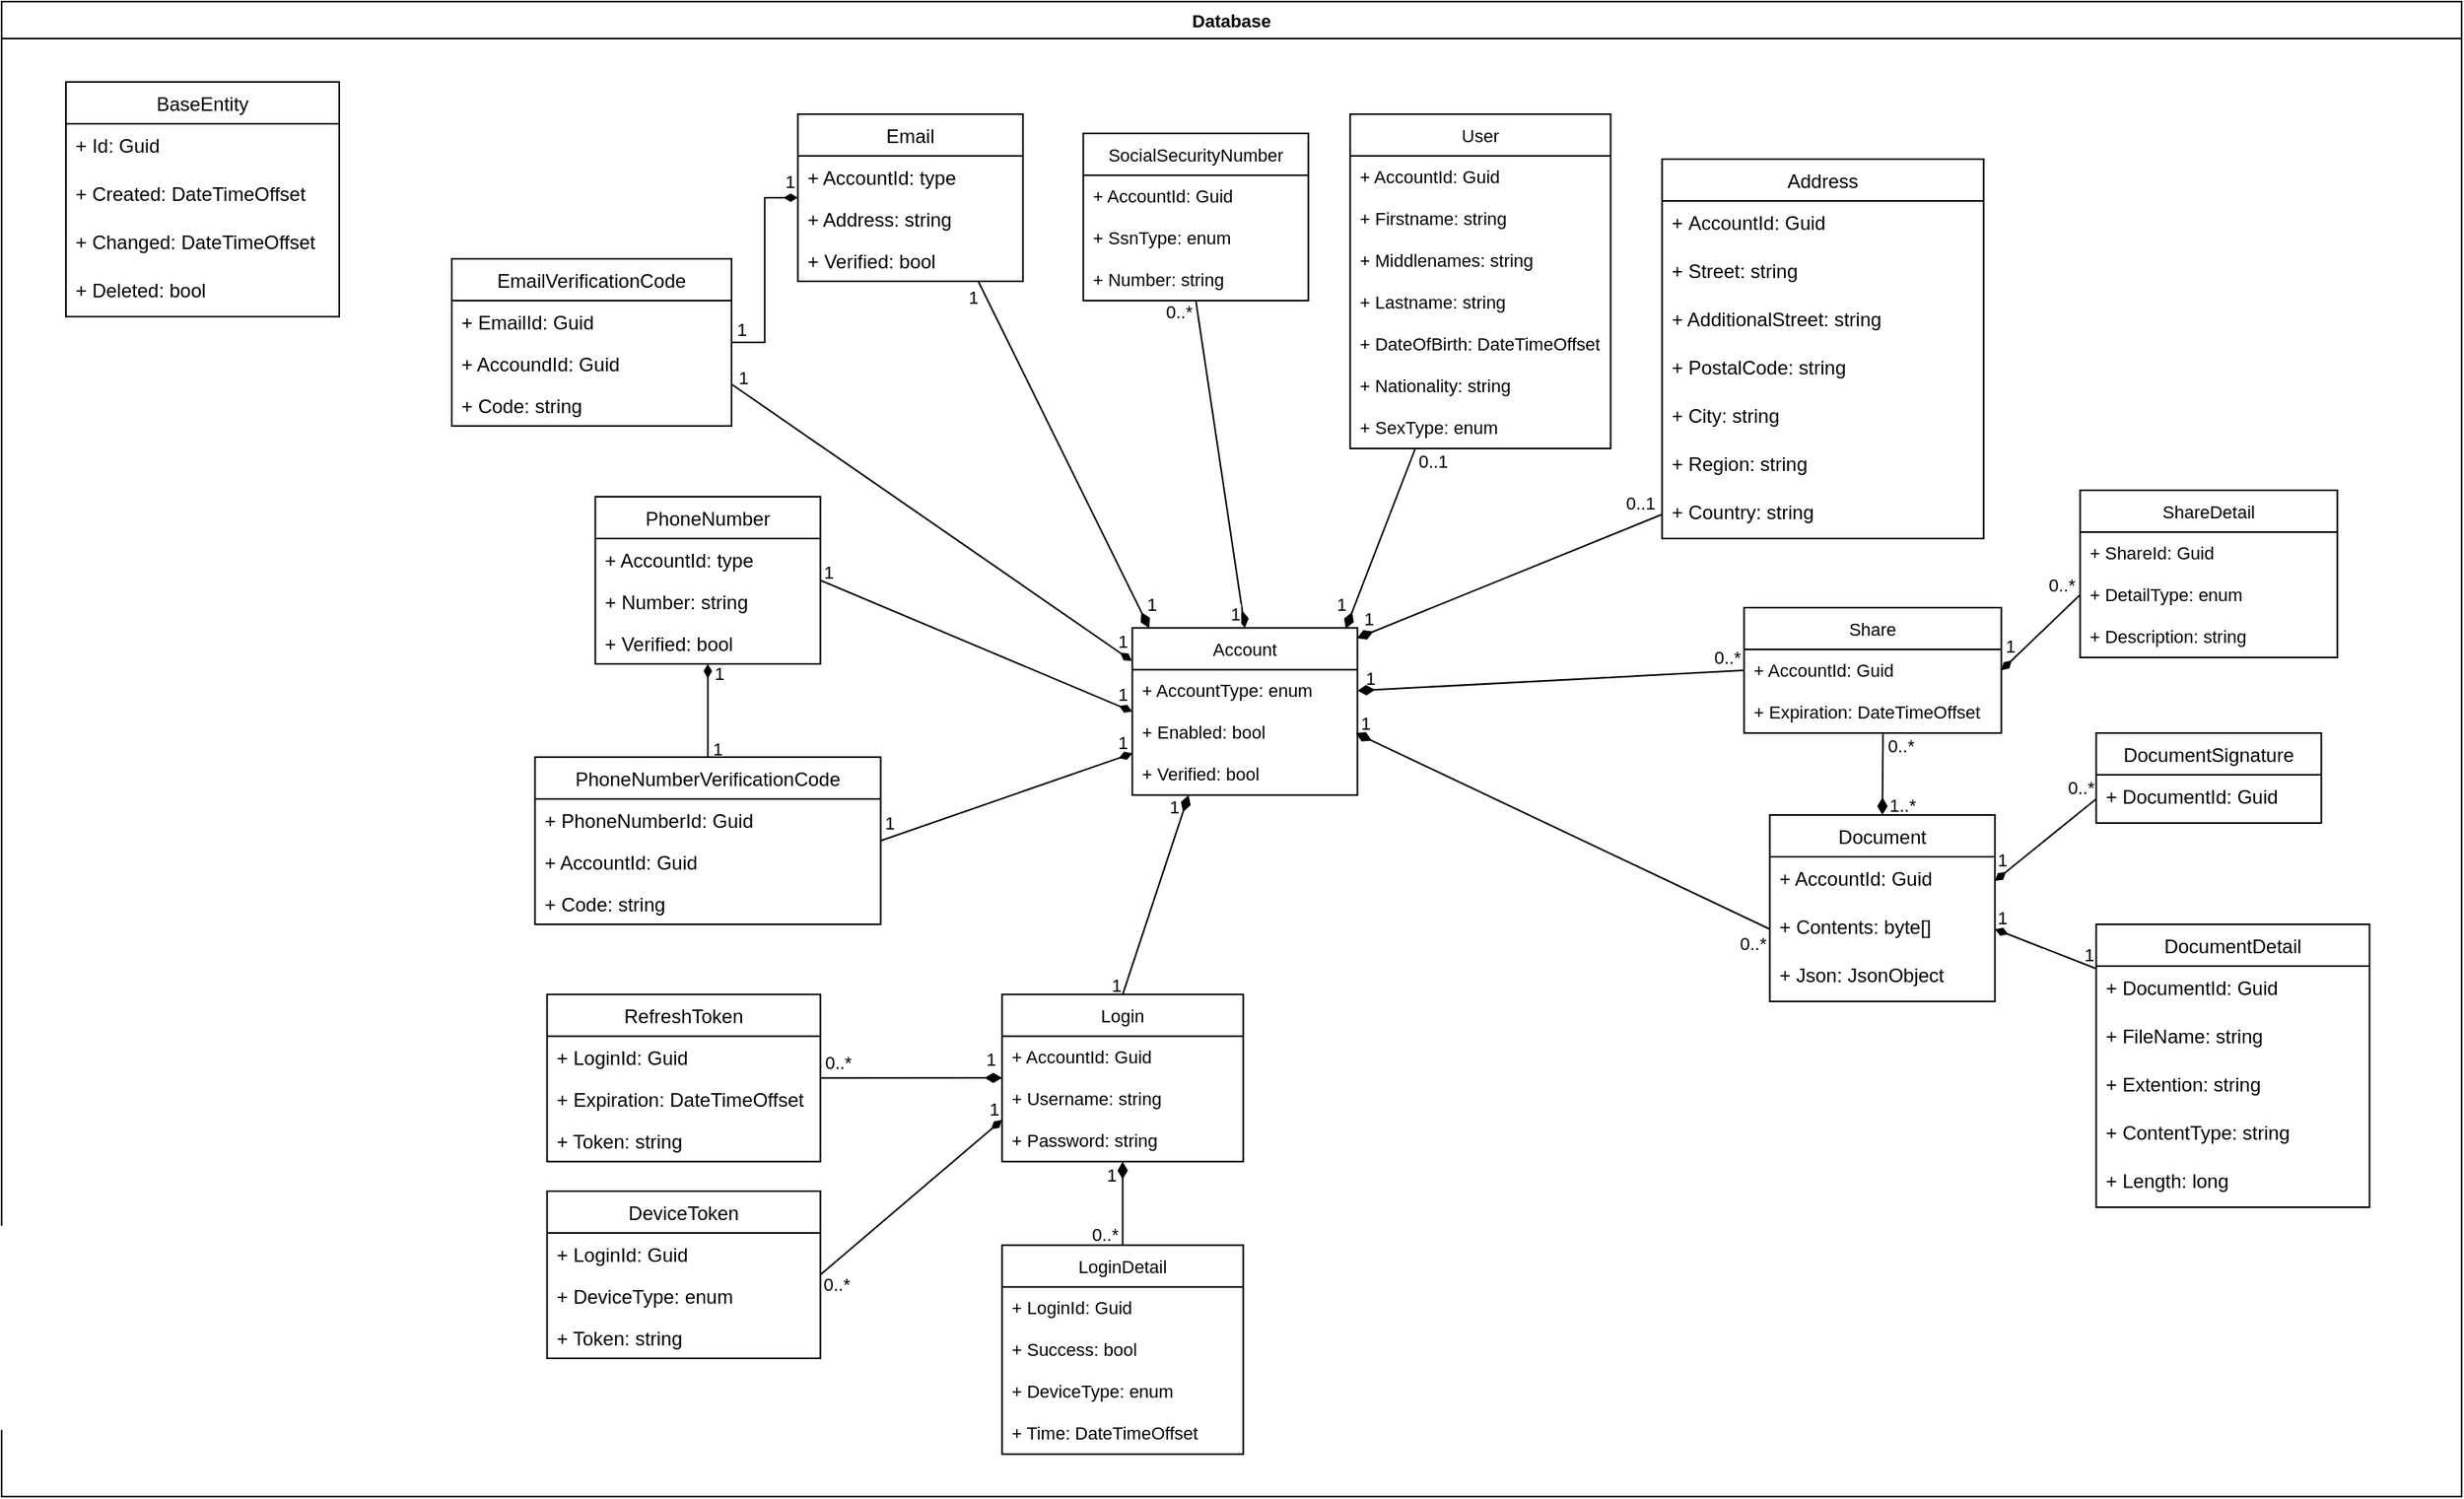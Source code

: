 <mxfile pages="3">
    <diagram id="RJpzAqvB0PISDjHEcrrV" name="Database">
        <mxGraphModel dx="4391" dy="-2882" grid="0" gridSize="10" guides="0" tooltips="0" connect="1" arrows="1" fold="1" page="0" pageScale="1" pageWidth="827" pageHeight="1169" math="0" shadow="0">
            <root>
                <mxCell id="sOEx2uQghRQpF68jNQK9-0"/>
                <mxCell id="sOEx2uQghRQpF68jNQK9-1" parent="sOEx2uQghRQpF68jNQK9-0"/>
                <mxCell id="fwIXjtmOYbsDKE2BMgAw-0" value="Database" style="swimlane;labelBackgroundColor=none;fontSize=11;startSize=23;" parent="sOEx2uQghRQpF68jNQK9-1" vertex="1">
                    <mxGeometry x="-2836" y="4260" width="1530" height="930" as="geometry">
                        <mxRectangle x="-130" y="230" width="90" height="30" as="alternateBounds"/>
                    </mxGeometry>
                </mxCell>
                <mxCell id="fwIXjtmOYbsDKE2BMgAw-1" value="BaseEntity" style="swimlane;fontStyle=0;childLayout=stackLayout;horizontal=1;startSize=26;fillColor=none;horizontalStack=0;resizeParent=1;resizeParentMax=0;resizeLast=0;collapsible=1;marginBottom=0;" parent="fwIXjtmOYbsDKE2BMgAw-0" vertex="1">
                    <mxGeometry x="40" y="50" width="170" height="146" as="geometry"/>
                </mxCell>
                <mxCell id="fwIXjtmOYbsDKE2BMgAw-2" value="+ Id: Guid" style="text;strokeColor=none;fillColor=none;align=left;verticalAlign=top;spacingLeft=4;spacingRight=4;overflow=hidden;rotatable=0;points=[[0,0.5],[1,0.5]];portConstraint=eastwest;" parent="fwIXjtmOYbsDKE2BMgAw-1" vertex="1">
                    <mxGeometry y="26" width="170" height="30" as="geometry"/>
                </mxCell>
                <mxCell id="fwIXjtmOYbsDKE2BMgAw-3" value="+ Created: DateTimeOffset" style="text;strokeColor=none;fillColor=none;align=left;verticalAlign=top;spacingLeft=4;spacingRight=4;overflow=hidden;rotatable=0;points=[[0,0.5],[1,0.5]];portConstraint=eastwest;" parent="fwIXjtmOYbsDKE2BMgAw-1" vertex="1">
                    <mxGeometry y="56" width="170" height="30" as="geometry"/>
                </mxCell>
                <mxCell id="fwIXjtmOYbsDKE2BMgAw-4" value="+ Changed: DateTimeOffset" style="text;strokeColor=none;fillColor=none;align=left;verticalAlign=top;spacingLeft=4;spacingRight=4;overflow=hidden;rotatable=0;points=[[0,0.5],[1,0.5]];portConstraint=eastwest;" parent="fwIXjtmOYbsDKE2BMgAw-1" vertex="1">
                    <mxGeometry y="86" width="170" height="30" as="geometry"/>
                </mxCell>
                <mxCell id="fwIXjtmOYbsDKE2BMgAw-5" value="+ Deleted: bool" style="text;strokeColor=none;fillColor=none;align=left;verticalAlign=top;spacingLeft=4;spacingRight=4;overflow=hidden;rotatable=0;points=[[0,0.5],[1,0.5]];portConstraint=eastwest;" parent="fwIXjtmOYbsDKE2BMgAw-1" vertex="1">
                    <mxGeometry y="116" width="170" height="30" as="geometry"/>
                </mxCell>
                <mxCell id="fwIXjtmOYbsDKE2BMgAw-6" value="RefreshToken" style="swimlane;fontStyle=0;childLayout=stackLayout;horizontal=1;startSize=26;fillColor=none;horizontalStack=0;resizeParent=1;resizeParentMax=0;resizeLast=0;collapsible=1;marginBottom=0;" parent="fwIXjtmOYbsDKE2BMgAw-0" vertex="1">
                    <mxGeometry x="339.25" y="617.67" width="170" height="104" as="geometry"/>
                </mxCell>
                <mxCell id="fwIXjtmOYbsDKE2BMgAw-7" value="+ LoginId: Guid" style="text;strokeColor=none;fillColor=none;align=left;verticalAlign=top;spacingLeft=4;spacingRight=4;overflow=hidden;rotatable=0;points=[[0,0.5],[1,0.5]];portConstraint=eastwest;" parent="fwIXjtmOYbsDKE2BMgAw-6" vertex="1">
                    <mxGeometry y="26" width="170" height="26" as="geometry"/>
                </mxCell>
                <mxCell id="fwIXjtmOYbsDKE2BMgAw-8" value="+ Expiration: DateTimeOffset" style="text;strokeColor=none;fillColor=none;align=left;verticalAlign=top;spacingLeft=4;spacingRight=4;overflow=hidden;rotatable=0;points=[[0,0.5],[1,0.5]];portConstraint=eastwest;" parent="fwIXjtmOYbsDKE2BMgAw-6" vertex="1">
                    <mxGeometry y="52" width="170" height="26" as="geometry"/>
                </mxCell>
                <mxCell id="fwIXjtmOYbsDKE2BMgAw-9" value="+ Token: string" style="text;strokeColor=none;fillColor=none;align=left;verticalAlign=top;spacingLeft=4;spacingRight=4;overflow=hidden;rotatable=0;points=[[0,0.5],[1,0.5]];portConstraint=eastwest;" parent="fwIXjtmOYbsDKE2BMgAw-6" vertex="1">
                    <mxGeometry y="78" width="170" height="26" as="geometry"/>
                </mxCell>
                <mxCell id="fwIXjtmOYbsDKE2BMgAw-10" style="rounded=0;jumpSize=8;orthogonalLoop=1;jettySize=auto;html=1;exitX=0;exitY=0.5;exitDx=0;exitDy=0;fontSize=11;startArrow=none;startFill=0;endArrow=diamondThin;endFill=1;startSize=8;endSize=8;strokeWidth=1;entryX=0.993;entryY=0.513;entryDx=0;entryDy=0;entryPerimeter=0;" parent="fwIXjtmOYbsDKE2BMgAw-0" source="fwIXjtmOYbsDKE2BMgAw-18" target="fwIXjtmOYbsDKE2BMgAw-22" edge="1">
                    <mxGeometry relative="1" as="geometry">
                        <mxPoint x="850.25" y="465" as="targetPoint"/>
                    </mxGeometry>
                </mxCell>
                <mxCell id="fwIXjtmOYbsDKE2BMgAw-11" value="0..*" style="edgeLabel;html=1;align=center;verticalAlign=middle;resizable=0;points=[];fontSize=11;labelBackgroundColor=none;" parent="fwIXjtmOYbsDKE2BMgAw-10" vertex="1" connectable="0">
                    <mxGeometry x="-0.988" relative="1" as="geometry">
                        <mxPoint x="-10" y="9" as="offset"/>
                    </mxGeometry>
                </mxCell>
                <mxCell id="fwIXjtmOYbsDKE2BMgAw-12" value="1" style="edgeLabel;html=1;align=center;verticalAlign=middle;resizable=0;points=[];labelBackgroundColor=none;" parent="fwIXjtmOYbsDKE2BMgAw-10" vertex="1" connectable="0">
                    <mxGeometry x="0.963" relative="1" as="geometry">
                        <mxPoint x="1" y="-9" as="offset"/>
                    </mxGeometry>
                </mxCell>
                <mxCell id="fwIXjtmOYbsDKE2BMgAw-13" style="rounded=0;jumpSize=8;orthogonalLoop=1;jettySize=auto;html=1;exitX=0.5;exitY=0;exitDx=0;exitDy=0;entryX=0.54;entryY=1.026;entryDx=0;entryDy=0;fontSize=11;startArrow=diamondThin;startFill=1;endArrow=none;endFill=0;startSize=8;endSize=8;strokeWidth=1;entryPerimeter=0;" parent="fwIXjtmOYbsDKE2BMgAw-0" source="fwIXjtmOYbsDKE2BMgAw-16" target="fwIXjtmOYbsDKE2BMgAw-71" edge="1">
                    <mxGeometry relative="1" as="geometry"/>
                </mxCell>
                <mxCell id="fwIXjtmOYbsDKE2BMgAw-14" value="1..*" style="edgeLabel;html=1;align=center;verticalAlign=middle;resizable=0;points=[];fontSize=11;labelBackgroundColor=none;" parent="fwIXjtmOYbsDKE2BMgAw-13" vertex="1" connectable="0">
                    <mxGeometry x="-0.935" relative="1" as="geometry">
                        <mxPoint x="12" y="-5" as="offset"/>
                    </mxGeometry>
                </mxCell>
                <mxCell id="fwIXjtmOYbsDKE2BMgAw-15" value="0..*" style="edgeLabel;html=1;align=center;verticalAlign=middle;resizable=0;points=[];fontSize=11;labelBackgroundColor=none;" parent="fwIXjtmOYbsDKE2BMgAw-13" vertex="1" connectable="0">
                    <mxGeometry x="0.988" y="1" relative="1" as="geometry">
                        <mxPoint x="12" y="7" as="offset"/>
                    </mxGeometry>
                </mxCell>
                <mxCell id="fwIXjtmOYbsDKE2BMgAw-16" value="Document" style="swimlane;fontStyle=0;childLayout=stackLayout;horizontal=1;startSize=26;fillColor=none;horizontalStack=0;resizeParent=1;resizeParentMax=0;resizeLast=0;collapsible=1;marginBottom=0;" parent="fwIXjtmOYbsDKE2BMgAw-0" vertex="1">
                    <mxGeometry x="1099.75" y="506" width="140" height="116" as="geometry"/>
                </mxCell>
                <mxCell id="fwIXjtmOYbsDKE2BMgAw-17" value="+ AccountId: Guid" style="text;strokeColor=none;fillColor=none;align=left;verticalAlign=top;spacingLeft=4;spacingRight=4;overflow=hidden;rotatable=0;points=[[0,0.5],[1,0.5]];portConstraint=eastwest;" parent="fwIXjtmOYbsDKE2BMgAw-16" vertex="1">
                    <mxGeometry y="26" width="140" height="30" as="geometry"/>
                </mxCell>
                <mxCell id="fwIXjtmOYbsDKE2BMgAw-18" value="+ Contents: byte[]" style="text;strokeColor=none;fillColor=none;align=left;verticalAlign=top;spacingLeft=4;spacingRight=4;overflow=hidden;rotatable=0;points=[[0,0.5],[1,0.5]];portConstraint=eastwest;" parent="fwIXjtmOYbsDKE2BMgAw-16" vertex="1">
                    <mxGeometry y="56" width="140" height="30" as="geometry"/>
                </mxCell>
                <mxCell id="fwIXjtmOYbsDKE2BMgAw-144" value="+ Json: JsonObject" style="text;strokeColor=none;fillColor=none;align=left;verticalAlign=top;spacingLeft=4;spacingRight=4;overflow=hidden;rotatable=0;points=[[0,0.5],[1,0.5]];portConstraint=eastwest;" parent="fwIXjtmOYbsDKE2BMgAw-16" vertex="1">
                    <mxGeometry y="86" width="140" height="30" as="geometry"/>
                </mxCell>
                <mxCell id="fwIXjtmOYbsDKE2BMgAw-20" value="Account" style="swimlane;fontStyle=0;childLayout=stackLayout;horizontal=1;startSize=26;fillColor=none;horizontalStack=0;resizeParent=1;resizeParentMax=0;resizeLast=0;collapsible=1;marginBottom=0;labelBackgroundColor=none;fontSize=11;" parent="fwIXjtmOYbsDKE2BMgAw-0" vertex="1">
                    <mxGeometry x="703.25" y="389.67" width="140" height="104" as="geometry">
                        <mxRectangle x="290" y="480" width="80" height="30" as="alternateBounds"/>
                    </mxGeometry>
                </mxCell>
                <mxCell id="fwIXjtmOYbsDKE2BMgAw-21" value="+ AccountType: enum" style="text;strokeColor=none;fillColor=none;align=left;verticalAlign=top;spacingLeft=4;spacingRight=4;overflow=hidden;rotatable=0;points=[[0,0.5],[1,0.5]];portConstraint=eastwest;labelBackgroundColor=none;fontSize=11;" parent="fwIXjtmOYbsDKE2BMgAw-20" vertex="1">
                    <mxGeometry y="26" width="140" height="26" as="geometry"/>
                </mxCell>
                <mxCell id="fwIXjtmOYbsDKE2BMgAw-22" value="+ Enabled: bool" style="text;strokeColor=none;fillColor=none;align=left;verticalAlign=top;spacingLeft=4;spacingRight=4;overflow=hidden;rotatable=0;points=[[0,0.5],[1,0.5]];portConstraint=eastwest;labelBackgroundColor=none;fontSize=11;" parent="fwIXjtmOYbsDKE2BMgAw-20" vertex="1">
                    <mxGeometry y="52" width="140" height="26" as="geometry"/>
                </mxCell>
                <mxCell id="fwIXjtmOYbsDKE2BMgAw-23" value="+ Verified: bool" style="text;strokeColor=none;fillColor=none;align=left;verticalAlign=top;spacingLeft=4;spacingRight=4;overflow=hidden;rotatable=0;points=[[0,0.5],[1,0.5]];portConstraint=eastwest;labelBackgroundColor=none;fontSize=11;" parent="fwIXjtmOYbsDKE2BMgAw-20" vertex="1">
                    <mxGeometry y="78" width="140" height="26" as="geometry"/>
                </mxCell>
                <mxCell id="fwIXjtmOYbsDKE2BMgAw-24" value="Login" style="swimlane;fontStyle=0;childLayout=stackLayout;horizontal=1;startSize=26;fillColor=none;horizontalStack=0;resizeParent=1;resizeParentMax=0;resizeLast=0;collapsible=1;marginBottom=0;labelBackgroundColor=none;fontSize=11;" parent="fwIXjtmOYbsDKE2BMgAw-0" vertex="1">
                    <mxGeometry x="622.25" y="617.67" width="150" height="104" as="geometry">
                        <mxRectangle x="80" y="480" width="70" height="30" as="alternateBounds"/>
                    </mxGeometry>
                </mxCell>
                <mxCell id="fwIXjtmOYbsDKE2BMgAw-25" value="+ AccountId: Guid" style="text;strokeColor=none;fillColor=none;align=left;verticalAlign=top;spacingLeft=4;spacingRight=4;overflow=hidden;rotatable=0;points=[[0,0.5],[1,0.5]];portConstraint=eastwest;labelBackgroundColor=none;fontSize=11;" parent="fwIXjtmOYbsDKE2BMgAw-24" vertex="1">
                    <mxGeometry y="26" width="150" height="26" as="geometry"/>
                </mxCell>
                <mxCell id="fwIXjtmOYbsDKE2BMgAw-26" value="+ Username: string" style="text;strokeColor=none;fillColor=none;align=left;verticalAlign=top;spacingLeft=4;spacingRight=4;overflow=hidden;rotatable=0;points=[[0,0.5],[1,0.5]];portConstraint=eastwest;labelBackgroundColor=none;fontSize=11;" parent="fwIXjtmOYbsDKE2BMgAw-24" vertex="1">
                    <mxGeometry y="52" width="150" height="26" as="geometry"/>
                </mxCell>
                <mxCell id="fwIXjtmOYbsDKE2BMgAw-27" value="+ Password: string" style="text;strokeColor=none;fillColor=none;align=left;verticalAlign=top;spacingLeft=4;spacingRight=4;overflow=hidden;rotatable=0;points=[[0,0.5],[1,0.5]];portConstraint=eastwest;labelBackgroundColor=none;fontSize=11;" parent="fwIXjtmOYbsDKE2BMgAw-24" vertex="1">
                    <mxGeometry y="78" width="150" height="26" as="geometry"/>
                </mxCell>
                <mxCell id="fwIXjtmOYbsDKE2BMgAw-28" style="rounded=0;jumpSize=8;orthogonalLoop=1;jettySize=auto;html=1;fontSize=11;startArrow=none;startFill=0;endArrow=diamondThin;endFill=1;startSize=8;endSize=8;strokeWidth=1;exitX=0.5;exitY=0;exitDx=0;exitDy=0;entryX=0.25;entryY=1;entryDx=0;entryDy=0;" parent="fwIXjtmOYbsDKE2BMgAw-0" source="fwIXjtmOYbsDKE2BMgAw-24" target="fwIXjtmOYbsDKE2BMgAw-20" edge="1">
                    <mxGeometry relative="1" as="geometry">
                        <mxPoint x="641.25" y="429.67" as="sourcePoint"/>
                        <mxPoint x="715.25" y="526" as="targetPoint"/>
                    </mxGeometry>
                </mxCell>
                <mxCell id="fwIXjtmOYbsDKE2BMgAw-29" value="1" style="edgeLabel;html=1;align=center;verticalAlign=middle;resizable=0;points=[];fontSize=11;labelBackgroundColor=none;" parent="fwIXjtmOYbsDKE2BMgAw-28" vertex="1" connectable="0">
                    <mxGeometry x="-0.836" y="1" relative="1" as="geometry">
                        <mxPoint x="-7" y="4" as="offset"/>
                    </mxGeometry>
                </mxCell>
                <mxCell id="fwIXjtmOYbsDKE2BMgAw-30" value="1" style="edgeLabel;html=1;align=center;verticalAlign=middle;resizable=0;points=[];fontSize=11;labelBackgroundColor=none;" parent="fwIXjtmOYbsDKE2BMgAw-28" vertex="1" connectable="0">
                    <mxGeometry x="0.737" relative="1" as="geometry">
                        <mxPoint x="-4" y="-9" as="offset"/>
                    </mxGeometry>
                </mxCell>
                <mxCell id="fwIXjtmOYbsDKE2BMgAw-31" style="edgeStyle=orthogonalEdgeStyle;rounded=0;jumpSize=8;orthogonalLoop=1;jettySize=auto;html=1;exitX=0.5;exitY=0;exitDx=0;exitDy=0;fontSize=11;startArrow=none;startFill=0;endArrow=diamondThin;endFill=1;startSize=8;endSize=8;strokeWidth=1;entryX=0.5;entryY=1;entryDx=0;entryDy=0;" parent="fwIXjtmOYbsDKE2BMgAw-0" source="fwIXjtmOYbsDKE2BMgAw-34" target="fwIXjtmOYbsDKE2BMgAw-24" edge="1">
                    <mxGeometry relative="1" as="geometry">
                        <mxPoint x="697.583" y="727.67" as="targetPoint"/>
                    </mxGeometry>
                </mxCell>
                <mxCell id="fwIXjtmOYbsDKE2BMgAw-32" value="1" style="edgeLabel;html=1;align=center;verticalAlign=middle;resizable=0;points=[];fontSize=11;labelBackgroundColor=none;" parent="fwIXjtmOYbsDKE2BMgAw-31" vertex="1" connectable="0">
                    <mxGeometry x="0.792" y="2" relative="1" as="geometry">
                        <mxPoint x="-6" y="3" as="offset"/>
                    </mxGeometry>
                </mxCell>
                <mxCell id="fwIXjtmOYbsDKE2BMgAw-33" value="0..*" style="edgeLabel;html=1;align=center;verticalAlign=middle;resizable=0;points=[];fontSize=11;labelBackgroundColor=none;" parent="fwIXjtmOYbsDKE2BMgAw-31" vertex="1" connectable="0">
                    <mxGeometry x="-0.934" relative="1" as="geometry">
                        <mxPoint x="-12" y="-5" as="offset"/>
                    </mxGeometry>
                </mxCell>
                <mxCell id="fwIXjtmOYbsDKE2BMgAw-34" value="LoginDetail" style="swimlane;fontStyle=0;childLayout=stackLayout;horizontal=1;startSize=26;fillColor=none;horizontalStack=0;resizeParent=1;resizeParentMax=0;resizeLast=0;collapsible=1;marginBottom=0;labelBackgroundColor=none;fontSize=11;" parent="fwIXjtmOYbsDKE2BMgAw-0" vertex="1">
                    <mxGeometry x="622.25" y="773.67" width="150" height="130" as="geometry"/>
                </mxCell>
                <mxCell id="fwIXjtmOYbsDKE2BMgAw-35" value="+ LoginId: Guid" style="text;strokeColor=none;fillColor=none;align=left;verticalAlign=top;spacingLeft=4;spacingRight=4;overflow=hidden;rotatable=0;points=[[0,0.5],[1,0.5]];portConstraint=eastwest;labelBackgroundColor=none;fontSize=11;" parent="fwIXjtmOYbsDKE2BMgAw-34" vertex="1">
                    <mxGeometry y="26" width="150" height="26" as="geometry"/>
                </mxCell>
                <mxCell id="fwIXjtmOYbsDKE2BMgAw-36" value="+ Success: bool" style="text;strokeColor=none;fillColor=none;align=left;verticalAlign=top;spacingLeft=4;spacingRight=4;overflow=hidden;rotatable=0;points=[[0,0.5],[1,0.5]];portConstraint=eastwest;labelBackgroundColor=none;fontSize=11;" parent="fwIXjtmOYbsDKE2BMgAw-34" vertex="1">
                    <mxGeometry y="52" width="150" height="26" as="geometry"/>
                </mxCell>
                <mxCell id="fwIXjtmOYbsDKE2BMgAw-37" value="+ DeviceType: enum" style="text;strokeColor=none;fillColor=none;align=left;verticalAlign=top;spacingLeft=4;spacingRight=4;overflow=hidden;rotatable=0;points=[[0,0.5],[1,0.5]];portConstraint=eastwest;labelBackgroundColor=none;fontSize=11;" parent="fwIXjtmOYbsDKE2BMgAw-34" vertex="1">
                    <mxGeometry y="78" width="150" height="26" as="geometry"/>
                </mxCell>
                <mxCell id="fwIXjtmOYbsDKE2BMgAw-38" value="+ Time: DateTimeOffset" style="text;strokeColor=none;fillColor=none;align=left;verticalAlign=top;spacingLeft=4;spacingRight=4;overflow=hidden;rotatable=0;points=[[0,0.5],[1,0.5]];portConstraint=eastwest;labelBackgroundColor=none;fontSize=11;" parent="fwIXjtmOYbsDKE2BMgAw-34" vertex="1">
                    <mxGeometry y="104" width="150" height="26" as="geometry"/>
                </mxCell>
                <mxCell id="fwIXjtmOYbsDKE2BMgAw-39" style="rounded=0;jumpSize=8;orthogonalLoop=1;jettySize=auto;html=1;fontSize=11;startArrow=none;startFill=0;endArrow=diamondThin;endFill=1;startSize=8;endSize=8;strokeWidth=1;exitX=0.25;exitY=1;exitDx=0;exitDy=0;" parent="fwIXjtmOYbsDKE2BMgAw-0" source="fwIXjtmOYbsDKE2BMgAw-79" edge="1">
                    <mxGeometry relative="1" as="geometry">
                        <mxPoint x="860" y="290" as="sourcePoint"/>
                        <mxPoint x="836" y="390" as="targetPoint"/>
                    </mxGeometry>
                </mxCell>
                <mxCell id="fwIXjtmOYbsDKE2BMgAw-40" value="0..1" style="edgeLabel;html=1;align=center;verticalAlign=middle;resizable=0;points=[];fontSize=11;labelBackgroundColor=none;" parent="fwIXjtmOYbsDKE2BMgAw-39" vertex="1" connectable="0">
                    <mxGeometry x="-1" y="-1" relative="1" as="geometry">
                        <mxPoint x="11" y="8" as="offset"/>
                    </mxGeometry>
                </mxCell>
                <mxCell id="fwIXjtmOYbsDKE2BMgAw-41" value="1" style="edgeLabel;html=1;align=center;verticalAlign=middle;resizable=0;points=[];labelBackgroundColor=none;" parent="fwIXjtmOYbsDKE2BMgAw-39" vertex="1" connectable="0">
                    <mxGeometry x="0.951" relative="1" as="geometry">
                        <mxPoint x="-4" y="-12" as="offset"/>
                    </mxGeometry>
                </mxCell>
                <mxCell id="fwIXjtmOYbsDKE2BMgAw-42" style="rounded=0;jumpSize=8;orthogonalLoop=1;jettySize=auto;html=1;exitX=0;exitY=0.5;exitDx=0;exitDy=0;fontSize=11;startArrow=none;startFill=0;endArrow=diamondThin;endFill=1;startSize=8;endSize=8;strokeWidth=1;" parent="fwIXjtmOYbsDKE2BMgAw-0" source="fwIXjtmOYbsDKE2BMgAw-52" edge="1">
                    <mxGeometry relative="1" as="geometry">
                        <mxPoint x="843" y="396" as="targetPoint"/>
                    </mxGeometry>
                </mxCell>
                <mxCell id="fwIXjtmOYbsDKE2BMgAw-43" value="0..1" style="edgeLabel;html=1;align=center;verticalAlign=middle;resizable=0;points=[];fontSize=11;labelBackgroundColor=none;" parent="fwIXjtmOYbsDKE2BMgAw-42" vertex="1" connectable="0">
                    <mxGeometry x="-0.975" relative="1" as="geometry">
                        <mxPoint x="-12" y="-8" as="offset"/>
                    </mxGeometry>
                </mxCell>
                <mxCell id="fwIXjtmOYbsDKE2BMgAw-44" value="1" style="edgeLabel;html=1;align=center;verticalAlign=middle;resizable=0;points=[];labelBackgroundColor=none;" parent="fwIXjtmOYbsDKE2BMgAw-42" vertex="1" connectable="0">
                    <mxGeometry x="0.925" relative="1" as="geometry">
                        <mxPoint y="-9" as="offset"/>
                    </mxGeometry>
                </mxCell>
                <mxCell id="fwIXjtmOYbsDKE2BMgAw-45" value="Address" style="swimlane;fontStyle=0;childLayout=stackLayout;horizontal=1;startSize=26;fillColor=none;horizontalStack=0;resizeParent=1;resizeParentMax=0;resizeLast=0;collapsible=1;marginBottom=0;" parent="fwIXjtmOYbsDKE2BMgAw-0" vertex="1">
                    <mxGeometry x="1032.75" y="98" width="200" height="236" as="geometry"/>
                </mxCell>
                <mxCell id="fwIXjtmOYbsDKE2BMgAw-46" value="+ AccountId: Guid" style="text;strokeColor=none;fillColor=none;align=left;verticalAlign=top;spacingLeft=4;spacingRight=4;overflow=hidden;rotatable=0;points=[[0,0.5],[1,0.5]];portConstraint=eastwest;" parent="fwIXjtmOYbsDKE2BMgAw-45" vertex="1">
                    <mxGeometry y="26" width="200" height="30" as="geometry"/>
                </mxCell>
                <mxCell id="fwIXjtmOYbsDKE2BMgAw-47" value="+ Street: string" style="text;strokeColor=none;fillColor=none;align=left;verticalAlign=top;spacingLeft=4;spacingRight=4;overflow=hidden;rotatable=0;points=[[0,0.5],[1,0.5]];portConstraint=eastwest;" parent="fwIXjtmOYbsDKE2BMgAw-45" vertex="1">
                    <mxGeometry y="56" width="200" height="30" as="geometry"/>
                </mxCell>
                <mxCell id="fwIXjtmOYbsDKE2BMgAw-48" value="+ AdditionalStreet: string" style="text;strokeColor=none;fillColor=none;align=left;verticalAlign=top;spacingLeft=4;spacingRight=4;overflow=hidden;rotatable=0;points=[[0,0.5],[1,0.5]];portConstraint=eastwest;" parent="fwIXjtmOYbsDKE2BMgAw-45" vertex="1">
                    <mxGeometry y="86" width="200" height="30" as="geometry"/>
                </mxCell>
                <mxCell id="fwIXjtmOYbsDKE2BMgAw-49" value="+ PostalCode: string" style="text;strokeColor=none;fillColor=none;align=left;verticalAlign=top;spacingLeft=4;spacingRight=4;overflow=hidden;rotatable=0;points=[[0,0.5],[1,0.5]];portConstraint=eastwest;" parent="fwIXjtmOYbsDKE2BMgAw-45" vertex="1">
                    <mxGeometry y="116" width="200" height="30" as="geometry"/>
                </mxCell>
                <mxCell id="fwIXjtmOYbsDKE2BMgAw-50" value="+ City: string" style="text;strokeColor=none;fillColor=none;align=left;verticalAlign=top;spacingLeft=4;spacingRight=4;overflow=hidden;rotatable=0;points=[[0,0.5],[1,0.5]];portConstraint=eastwest;" parent="fwIXjtmOYbsDKE2BMgAw-45" vertex="1">
                    <mxGeometry y="146" width="200" height="30" as="geometry"/>
                </mxCell>
                <mxCell id="fwIXjtmOYbsDKE2BMgAw-51" value="+ Region: string" style="text;strokeColor=none;fillColor=none;align=left;verticalAlign=top;spacingLeft=4;spacingRight=4;overflow=hidden;rotatable=0;points=[[0,0.5],[1,0.5]];portConstraint=eastwest;" parent="fwIXjtmOYbsDKE2BMgAw-45" vertex="1">
                    <mxGeometry y="176" width="200" height="30" as="geometry"/>
                </mxCell>
                <mxCell id="fwIXjtmOYbsDKE2BMgAw-52" value="+ Country: string" style="text;strokeColor=none;fillColor=none;align=left;verticalAlign=top;spacingLeft=4;spacingRight=4;overflow=hidden;rotatable=0;points=[[0,0.5],[1,0.5]];portConstraint=eastwest;" parent="fwIXjtmOYbsDKE2BMgAw-45" vertex="1">
                    <mxGeometry y="206" width="200" height="30" as="geometry"/>
                </mxCell>
                <mxCell id="fwIXjtmOYbsDKE2BMgAw-53" style="rounded=0;jumpSize=8;orthogonalLoop=1;jettySize=auto;html=1;exitX=0.5;exitY=1;exitDx=0;exitDy=0;fontSize=11;startArrow=none;startFill=0;endArrow=diamondThin;endFill=1;startSize=8;endSize=8;strokeWidth=1;entryX=0.5;entryY=0;entryDx=0;entryDy=0;" parent="fwIXjtmOYbsDKE2BMgAw-0" source="fwIXjtmOYbsDKE2BMgAw-56" target="fwIXjtmOYbsDKE2BMgAw-20" edge="1">
                    <mxGeometry relative="1" as="geometry">
                        <mxPoint x="788.25" y="389" as="targetPoint"/>
                    </mxGeometry>
                </mxCell>
                <mxCell id="fwIXjtmOYbsDKE2BMgAw-54" value="0..*" style="edgeLabel;html=1;align=center;verticalAlign=middle;resizable=0;points=[];fontSize=11;labelBackgroundColor=none;" parent="fwIXjtmOYbsDKE2BMgAw-53" vertex="1" connectable="0">
                    <mxGeometry x="-1" relative="1" as="geometry">
                        <mxPoint x="-11" y="7" as="offset"/>
                    </mxGeometry>
                </mxCell>
                <mxCell id="fwIXjtmOYbsDKE2BMgAw-55" value="1" style="edgeLabel;html=1;align=center;verticalAlign=middle;resizable=0;points=[];" parent="fwIXjtmOYbsDKE2BMgAw-53" vertex="1" connectable="0">
                    <mxGeometry x="0.95" y="-1" relative="1" as="geometry">
                        <mxPoint x="-5" y="-4" as="offset"/>
                    </mxGeometry>
                </mxCell>
                <mxCell id="fwIXjtmOYbsDKE2BMgAw-56" value="SocialSecurityNumber" style="swimlane;fontStyle=0;childLayout=stackLayout;horizontal=1;startSize=26;fillColor=none;horizontalStack=0;resizeParent=1;resizeParentMax=0;resizeLast=0;collapsible=1;marginBottom=0;labelBackgroundColor=none;fontSize=11;" parent="fwIXjtmOYbsDKE2BMgAw-0" vertex="1">
                    <mxGeometry x="672.75" y="82" width="140" height="104" as="geometry">
                        <mxRectangle x="290" y="480" width="80" height="30" as="alternateBounds"/>
                    </mxGeometry>
                </mxCell>
                <mxCell id="fwIXjtmOYbsDKE2BMgAw-57" value="+ AccountId: Guid" style="text;strokeColor=none;fillColor=none;align=left;verticalAlign=top;spacingLeft=4;spacingRight=4;overflow=hidden;rotatable=0;points=[[0,0.5],[1,0.5]];portConstraint=eastwest;labelBackgroundColor=none;fontSize=11;" parent="fwIXjtmOYbsDKE2BMgAw-56" vertex="1">
                    <mxGeometry y="26" width="140" height="26" as="geometry"/>
                </mxCell>
                <mxCell id="fwIXjtmOYbsDKE2BMgAw-58" value="+ SsnType: enum" style="text;strokeColor=none;fillColor=none;align=left;verticalAlign=top;spacingLeft=4;spacingRight=4;overflow=hidden;rotatable=0;points=[[0,0.5],[1,0.5]];portConstraint=eastwest;labelBackgroundColor=none;fontSize=11;" parent="fwIXjtmOYbsDKE2BMgAw-56" vertex="1">
                    <mxGeometry y="52" width="140" height="26" as="geometry"/>
                </mxCell>
                <mxCell id="fwIXjtmOYbsDKE2BMgAw-59" value="+ Number: string" style="text;strokeColor=none;fillColor=none;align=left;verticalAlign=top;spacingLeft=4;spacingRight=4;overflow=hidden;rotatable=0;points=[[0,0.5],[1,0.5]];portConstraint=eastwest;labelBackgroundColor=none;fontSize=11;" parent="fwIXjtmOYbsDKE2BMgAw-56" vertex="1">
                    <mxGeometry y="78" width="140" height="26" as="geometry"/>
                </mxCell>
                <mxCell id="fwIXjtmOYbsDKE2BMgAw-60" style="rounded=0;jumpSize=8;orthogonalLoop=1;jettySize=auto;html=1;exitX=1;exitY=0.5;exitDx=0;exitDy=0;fontSize=11;startArrow=none;startFill=0;endArrow=diamondThin;endFill=1;startSize=8;endSize=8;strokeWidth=1;" parent="fwIXjtmOYbsDKE2BMgAw-0" source="fwIXjtmOYbsDKE2BMgAw-6" edge="1">
                    <mxGeometry relative="1" as="geometry">
                        <mxPoint x="622.25" y="669.551" as="targetPoint"/>
                    </mxGeometry>
                </mxCell>
                <mxCell id="fwIXjtmOYbsDKE2BMgAw-61" value="0..*" style="edgeLabel;html=1;align=center;verticalAlign=middle;resizable=0;points=[];fontSize=11;labelBackgroundColor=none;" parent="fwIXjtmOYbsDKE2BMgAw-60" vertex="1" connectable="0">
                    <mxGeometry x="-0.771" relative="1" as="geometry">
                        <mxPoint x="-2" y="-10" as="offset"/>
                    </mxGeometry>
                </mxCell>
                <mxCell id="fwIXjtmOYbsDKE2BMgAw-62" value="1" style="edgeLabel;html=1;align=center;verticalAlign=middle;resizable=0;points=[];fontSize=11;labelBackgroundColor=none;" parent="fwIXjtmOYbsDKE2BMgAw-60" vertex="1" connectable="0">
                    <mxGeometry x="0.857" relative="1" as="geometry">
                        <mxPoint x="1" y="-12" as="offset"/>
                    </mxGeometry>
                </mxCell>
                <mxCell id="fwIXjtmOYbsDKE2BMgAw-63" style="rounded=0;jumpSize=8;orthogonalLoop=1;jettySize=auto;html=1;exitX=0.8;exitY=0.985;exitDx=0;exitDy=0;fontSize=11;startArrow=none;startFill=0;endArrow=diamondThin;endFill=1;startSize=8;endSize=8;strokeWidth=1;exitPerimeter=0;entryX=0.075;entryY=0;entryDx=0;entryDy=0;entryPerimeter=0;" parent="fwIXjtmOYbsDKE2BMgAw-0" source="fwIXjtmOYbsDKE2BMgAw-120" target="fwIXjtmOYbsDKE2BMgAw-20" edge="1">
                    <mxGeometry relative="1" as="geometry">
                        <mxPoint x="763.25" y="389" as="targetPoint"/>
                        <mxPoint x="636.25" y="275" as="sourcePoint"/>
                    </mxGeometry>
                </mxCell>
                <mxCell id="fwIXjtmOYbsDKE2BMgAw-64" value="1" style="edgeLabel;html=1;align=center;verticalAlign=middle;resizable=0;points=[];labelBackgroundColor=none;" parent="fwIXjtmOYbsDKE2BMgAw-63" vertex="1" connectable="0">
                    <mxGeometry x="0.905" y="1" relative="1" as="geometry">
                        <mxPoint x="5" y="-4" as="offset"/>
                    </mxGeometry>
                </mxCell>
                <mxCell id="fwIXjtmOYbsDKE2BMgAw-65" value="1" style="edgeLabel;html=1;align=center;verticalAlign=middle;resizable=0;points=[];labelBackgroundColor=none;" parent="fwIXjtmOYbsDKE2BMgAw-63" vertex="1" connectable="0">
                    <mxGeometry x="-0.939" y="1" relative="1" as="geometry">
                        <mxPoint x="-8" y="4" as="offset"/>
                    </mxGeometry>
                </mxCell>
                <mxCell id="fwIXjtmOYbsDKE2BMgAw-66" style="rounded=0;jumpSize=8;orthogonalLoop=1;jettySize=auto;html=1;exitX=0;exitY=0.5;exitDx=0;exitDy=0;fontSize=11;startArrow=none;startFill=0;endArrow=diamondThin;endFill=1;startSize=8;endSize=8;strokeWidth=1;entryX=1;entryY=0.5;entryDx=0;entryDy=0;" parent="fwIXjtmOYbsDKE2BMgAw-0" source="fwIXjtmOYbsDKE2BMgAw-70" target="fwIXjtmOYbsDKE2BMgAw-21" edge="1">
                    <mxGeometry relative="1" as="geometry">
                        <mxPoint x="860.25" y="455" as="targetPoint"/>
                    </mxGeometry>
                </mxCell>
                <mxCell id="fwIXjtmOYbsDKE2BMgAw-67" value="0..*" style="edgeLabel;html=1;align=center;verticalAlign=middle;resizable=0;points=[];fontSize=11;labelBackgroundColor=none;" parent="fwIXjtmOYbsDKE2BMgAw-66" vertex="1" connectable="0">
                    <mxGeometry x="-1.0" relative="1" as="geometry">
                        <mxPoint x="-11" y="-8" as="offset"/>
                    </mxGeometry>
                </mxCell>
                <mxCell id="fwIXjtmOYbsDKE2BMgAw-68" value="1" style="edgeLabel;html=1;align=center;verticalAlign=middle;resizable=0;points=[];labelBackgroundColor=none;" parent="fwIXjtmOYbsDKE2BMgAw-66" vertex="1" connectable="0">
                    <mxGeometry x="0.934" y="-1" relative="1" as="geometry">
                        <mxPoint y="-7" as="offset"/>
                    </mxGeometry>
                </mxCell>
                <mxCell id="fwIXjtmOYbsDKE2BMgAw-69" value="Share" style="swimlane;fontStyle=0;childLayout=stackLayout;horizontal=1;startSize=26;fillColor=none;horizontalStack=0;resizeParent=1;resizeParentMax=0;resizeLast=0;collapsible=1;marginBottom=0;labelBackgroundColor=none;fontSize=11;" parent="fwIXjtmOYbsDKE2BMgAw-0" vertex="1">
                    <mxGeometry x="1083.75" y="377.0" width="160" height="78" as="geometry"/>
                </mxCell>
                <mxCell id="fwIXjtmOYbsDKE2BMgAw-70" value="+ AccountId: Guid" style="text;strokeColor=none;fillColor=none;align=left;verticalAlign=top;spacingLeft=4;spacingRight=4;overflow=hidden;rotatable=0;points=[[0,0.5],[1,0.5]];portConstraint=eastwest;labelBackgroundColor=none;fontSize=11;" parent="fwIXjtmOYbsDKE2BMgAw-69" vertex="1">
                    <mxGeometry y="26" width="160" height="26" as="geometry"/>
                </mxCell>
                <mxCell id="fwIXjtmOYbsDKE2BMgAw-71" value="+ Expiration: DateTimeOffset" style="text;strokeColor=none;fillColor=none;align=left;verticalAlign=top;spacingLeft=4;spacingRight=4;overflow=hidden;rotatable=0;points=[[0,0.5],[1,0.5]];portConstraint=eastwest;labelBackgroundColor=none;fontSize=11;" parent="fwIXjtmOYbsDKE2BMgAw-69" vertex="1">
                    <mxGeometry y="52" width="160" height="26" as="geometry"/>
                </mxCell>
                <mxCell id="fwIXjtmOYbsDKE2BMgAw-72" style="edgeStyle=none;rounded=0;orthogonalLoop=1;jettySize=auto;html=1;startArrow=none;startFill=0;endArrow=diamondThin;endFill=1;entryX=1;entryY=0.5;entryDx=0;entryDy=0;exitX=0;exitY=0.5;exitDx=0;exitDy=0;" parent="fwIXjtmOYbsDKE2BMgAw-0" source="fwIXjtmOYbsDKE2BMgAw-77" target="fwIXjtmOYbsDKE2BMgAw-70" edge="1">
                    <mxGeometry relative="1" as="geometry">
                        <mxPoint x="1241.25" y="10" as="sourcePoint"/>
                        <mxPoint x="1131.25" y="140" as="targetPoint"/>
                    </mxGeometry>
                </mxCell>
                <mxCell id="fwIXjtmOYbsDKE2BMgAw-73" value="1" style="edgeLabel;html=1;align=center;verticalAlign=middle;resizable=0;points=[];labelBackgroundColor=none;" parent="fwIXjtmOYbsDKE2BMgAw-72" vertex="1" connectable="0">
                    <mxGeometry x="0.916" relative="1" as="geometry">
                        <mxPoint x="3" y="-13" as="offset"/>
                    </mxGeometry>
                </mxCell>
                <mxCell id="fwIXjtmOYbsDKE2BMgAw-74" value="0..*" style="edgeLabel;html=1;align=center;verticalAlign=middle;resizable=0;points=[];labelBackgroundColor=none;" parent="fwIXjtmOYbsDKE2BMgAw-72" vertex="1" connectable="0">
                    <mxGeometry x="-0.9" relative="1" as="geometry">
                        <mxPoint x="-9" y="-9" as="offset"/>
                    </mxGeometry>
                </mxCell>
                <mxCell id="fwIXjtmOYbsDKE2BMgAw-75" value="ShareDetail" style="swimlane;fontStyle=0;childLayout=stackLayout;horizontal=1;startSize=26;fillColor=none;horizontalStack=0;resizeParent=1;resizeParentMax=0;resizeLast=0;collapsible=1;marginBottom=0;labelBackgroundColor=none;fontSize=11;" parent="fwIXjtmOYbsDKE2BMgAw-0" vertex="1">
                    <mxGeometry x="1292.75" y="304" width="160" height="104" as="geometry"/>
                </mxCell>
                <mxCell id="fwIXjtmOYbsDKE2BMgAw-76" value="+ ShareId: Guid" style="text;strokeColor=none;fillColor=none;align=left;verticalAlign=top;spacingLeft=4;spacingRight=4;overflow=hidden;rotatable=0;points=[[0,0.5],[1,0.5]];portConstraint=eastwest;labelBackgroundColor=none;fontSize=11;" parent="fwIXjtmOYbsDKE2BMgAw-75" vertex="1">
                    <mxGeometry y="26" width="160" height="26" as="geometry"/>
                </mxCell>
                <mxCell id="fwIXjtmOYbsDKE2BMgAw-77" value="+ DetailType: enum" style="text;strokeColor=none;fillColor=none;align=left;verticalAlign=top;spacingLeft=4;spacingRight=4;overflow=hidden;rotatable=0;points=[[0,0.5],[1,0.5]];portConstraint=eastwest;labelBackgroundColor=none;fontSize=11;" parent="fwIXjtmOYbsDKE2BMgAw-75" vertex="1">
                    <mxGeometry y="52" width="160" height="26" as="geometry"/>
                </mxCell>
                <mxCell id="fwIXjtmOYbsDKE2BMgAw-78" value="+ Description: string" style="text;strokeColor=none;fillColor=none;align=left;verticalAlign=top;spacingLeft=4;spacingRight=4;overflow=hidden;rotatable=0;points=[[0,0.5],[1,0.5]];portConstraint=eastwest;labelBackgroundColor=none;fontSize=11;" parent="fwIXjtmOYbsDKE2BMgAw-75" vertex="1">
                    <mxGeometry y="78" width="160" height="26" as="geometry"/>
                </mxCell>
                <mxCell id="fwIXjtmOYbsDKE2BMgAw-79" value="User" style="swimlane;fontStyle=0;childLayout=stackLayout;horizontal=1;startSize=26;fillColor=none;horizontalStack=0;resizeParent=1;resizeParentMax=0;resizeLast=0;collapsible=1;marginBottom=0;labelBackgroundColor=none;fontSize=11;" parent="fwIXjtmOYbsDKE2BMgAw-0" vertex="1">
                    <mxGeometry x="838.75" y="70" width="162" height="208" as="geometry">
                        <mxRectangle x="290" y="480" width="80" height="30" as="alternateBounds"/>
                    </mxGeometry>
                </mxCell>
                <mxCell id="fwIXjtmOYbsDKE2BMgAw-80" value="+ AccountId: Guid" style="text;strokeColor=none;fillColor=none;align=left;verticalAlign=top;spacingLeft=4;spacingRight=4;overflow=hidden;rotatable=0;points=[[0,0.5],[1,0.5]];portConstraint=eastwest;labelBackgroundColor=none;fontSize=11;" parent="fwIXjtmOYbsDKE2BMgAw-79" vertex="1">
                    <mxGeometry y="26" width="162" height="26" as="geometry"/>
                </mxCell>
                <mxCell id="fwIXjtmOYbsDKE2BMgAw-81" value="+ Firstname: string" style="text;strokeColor=none;fillColor=none;align=left;verticalAlign=top;spacingLeft=4;spacingRight=4;overflow=hidden;rotatable=0;points=[[0,0.5],[1,0.5]];portConstraint=eastwest;labelBackgroundColor=none;fontSize=11;" parent="fwIXjtmOYbsDKE2BMgAw-79" vertex="1">
                    <mxGeometry y="52" width="162" height="26" as="geometry"/>
                </mxCell>
                <mxCell id="fwIXjtmOYbsDKE2BMgAw-82" value="+ Middlenames: string" style="text;strokeColor=none;fillColor=none;align=left;verticalAlign=top;spacingLeft=4;spacingRight=4;overflow=hidden;rotatable=0;points=[[0,0.5],[1,0.5]];portConstraint=eastwest;labelBackgroundColor=none;fontSize=11;" parent="fwIXjtmOYbsDKE2BMgAw-79" vertex="1">
                    <mxGeometry y="78" width="162" height="26" as="geometry"/>
                </mxCell>
                <mxCell id="fwIXjtmOYbsDKE2BMgAw-83" value="+ Lastname: string" style="text;strokeColor=none;fillColor=none;align=left;verticalAlign=top;spacingLeft=4;spacingRight=4;overflow=hidden;rotatable=0;points=[[0,0.5],[1,0.5]];portConstraint=eastwest;labelBackgroundColor=none;fontSize=11;" parent="fwIXjtmOYbsDKE2BMgAw-79" vertex="1">
                    <mxGeometry y="104" width="162" height="26" as="geometry"/>
                </mxCell>
                <mxCell id="fwIXjtmOYbsDKE2BMgAw-84" value="+ DateOfBirth: DateTimeOffset" style="text;strokeColor=none;fillColor=none;align=left;verticalAlign=top;spacingLeft=4;spacingRight=4;overflow=hidden;rotatable=0;points=[[0,0.5],[1,0.5]];portConstraint=eastwest;labelBackgroundColor=none;fontSize=11;" parent="fwIXjtmOYbsDKE2BMgAw-79" vertex="1">
                    <mxGeometry y="130" width="162" height="26" as="geometry"/>
                </mxCell>
                <mxCell id="fwIXjtmOYbsDKE2BMgAw-85" value="+ Nationality: string" style="text;strokeColor=none;fillColor=none;align=left;verticalAlign=top;spacingLeft=4;spacingRight=4;overflow=hidden;rotatable=0;points=[[0,0.5],[1,0.5]];portConstraint=eastwest;labelBackgroundColor=none;fontSize=11;" parent="fwIXjtmOYbsDKE2BMgAw-79" vertex="1">
                    <mxGeometry y="156" width="162" height="26" as="geometry"/>
                </mxCell>
                <mxCell id="fwIXjtmOYbsDKE2BMgAw-86" value="+ SexType: enum" style="text;strokeColor=none;fillColor=none;align=left;verticalAlign=top;spacingLeft=4;spacingRight=4;overflow=hidden;rotatable=0;points=[[0,0.5],[1,0.5]];portConstraint=eastwest;labelBackgroundColor=none;fontSize=11;" parent="fwIXjtmOYbsDKE2BMgAw-79" vertex="1">
                    <mxGeometry y="182" width="162" height="26" as="geometry"/>
                </mxCell>
                <mxCell id="fwIXjtmOYbsDKE2BMgAw-87" value="DocumentSignature" style="swimlane;fontStyle=0;childLayout=stackLayout;horizontal=1;startSize=26;fillColor=none;horizontalStack=0;resizeParent=1;resizeParentMax=0;resizeLast=0;collapsible=1;marginBottom=0;" parent="fwIXjtmOYbsDKE2BMgAw-0" vertex="1">
                    <mxGeometry x="1302.75" y="455" width="140" height="56" as="geometry"/>
                </mxCell>
                <mxCell id="fwIXjtmOYbsDKE2BMgAw-88" value="+ DocumentId: Guid" style="text;strokeColor=none;fillColor=none;align=left;verticalAlign=top;spacingLeft=4;spacingRight=4;overflow=hidden;rotatable=0;points=[[0,0.5],[1,0.5]];portConstraint=eastwest;" parent="fwIXjtmOYbsDKE2BMgAw-87" vertex="1">
                    <mxGeometry y="26" width="140" height="30" as="geometry"/>
                </mxCell>
                <mxCell id="fwIXjtmOYbsDKE2BMgAw-89" value="DocumentDetail" style="swimlane;fontStyle=0;childLayout=stackLayout;horizontal=1;startSize=26;fillColor=none;horizontalStack=0;resizeParent=1;resizeParentMax=0;resizeLast=0;collapsible=1;marginBottom=0;" parent="fwIXjtmOYbsDKE2BMgAw-0" vertex="1">
                    <mxGeometry x="1302.75" y="574" width="170" height="176" as="geometry"/>
                </mxCell>
                <mxCell id="fwIXjtmOYbsDKE2BMgAw-90" value="+ DocumentId: Guid" style="text;strokeColor=none;fillColor=none;align=left;verticalAlign=top;spacingLeft=4;spacingRight=4;overflow=hidden;rotatable=0;points=[[0,0.5],[1,0.5]];portConstraint=eastwest;" parent="fwIXjtmOYbsDKE2BMgAw-89" vertex="1">
                    <mxGeometry y="26" width="170" height="30" as="geometry"/>
                </mxCell>
                <mxCell id="fwIXjtmOYbsDKE2BMgAw-91" value="+ FileName: string" style="text;strokeColor=none;fillColor=none;align=left;verticalAlign=top;spacingLeft=4;spacingRight=4;overflow=hidden;rotatable=0;points=[[0,0.5],[1,0.5]];portConstraint=eastwest;" parent="fwIXjtmOYbsDKE2BMgAw-89" vertex="1">
                    <mxGeometry y="56" width="170" height="30" as="geometry"/>
                </mxCell>
                <mxCell id="fwIXjtmOYbsDKE2BMgAw-137" value="+ Extention: string" style="text;strokeColor=none;fillColor=none;align=left;verticalAlign=top;spacingLeft=4;spacingRight=4;overflow=hidden;rotatable=0;points=[[0,0.5],[1,0.5]];portConstraint=eastwest;" parent="fwIXjtmOYbsDKE2BMgAw-89" vertex="1">
                    <mxGeometry y="86" width="170" height="30" as="geometry"/>
                </mxCell>
                <mxCell id="fwIXjtmOYbsDKE2BMgAw-138" value="+ ContentType: string" style="text;strokeColor=none;fillColor=none;align=left;verticalAlign=top;spacingLeft=4;spacingRight=4;overflow=hidden;rotatable=0;points=[[0,0.5],[1,0.5]];portConstraint=eastwest;" parent="fwIXjtmOYbsDKE2BMgAw-89" vertex="1">
                    <mxGeometry y="116" width="170" height="30" as="geometry"/>
                </mxCell>
                <mxCell id="fwIXjtmOYbsDKE2BMgAw-92" value="+ Length: long" style="text;strokeColor=none;fillColor=none;align=left;verticalAlign=top;spacingLeft=4;spacingRight=4;overflow=hidden;rotatable=0;points=[[0,0.5],[1,0.5]];portConstraint=eastwest;" parent="fwIXjtmOYbsDKE2BMgAw-89" vertex="1">
                    <mxGeometry y="146" width="170" height="30" as="geometry"/>
                </mxCell>
                <mxCell id="fwIXjtmOYbsDKE2BMgAw-93" style="edgeStyle=none;rounded=0;orthogonalLoop=1;jettySize=auto;html=1;exitX=1;exitY=0.5;exitDx=0;exitDy=0;entryX=0;entryY=0.5;entryDx=0;entryDy=0;endArrow=none;endFill=0;startArrow=diamondThin;startFill=1;" parent="fwIXjtmOYbsDKE2BMgAw-0" source="fwIXjtmOYbsDKE2BMgAw-17" target="fwIXjtmOYbsDKE2BMgAw-88" edge="1">
                    <mxGeometry relative="1" as="geometry">
                        <mxPoint x="1511.86" y="120" as="targetPoint"/>
                    </mxGeometry>
                </mxCell>
                <mxCell id="fwIXjtmOYbsDKE2BMgAw-94" value="1" style="edgeLabel;html=1;align=center;verticalAlign=middle;resizable=0;points=[];labelBackgroundColor=none;" parent="fwIXjtmOYbsDKE2BMgAw-93" vertex="1" connectable="0">
                    <mxGeometry x="-0.923" relative="1" as="geometry">
                        <mxPoint x="2" y="-11" as="offset"/>
                    </mxGeometry>
                </mxCell>
                <mxCell id="fwIXjtmOYbsDKE2BMgAw-95" value="0..*" style="edgeLabel;html=1;align=center;verticalAlign=middle;resizable=0;points=[];labelBackgroundColor=none;" parent="fwIXjtmOYbsDKE2BMgAw-93" vertex="1" connectable="0">
                    <mxGeometry x="0.706" relative="1" as="geometry">
                        <mxPoint x="-1" y="-15" as="offset"/>
                    </mxGeometry>
                </mxCell>
                <mxCell id="fwIXjtmOYbsDKE2BMgAw-96" style="edgeStyle=none;rounded=0;orthogonalLoop=1;jettySize=auto;html=1;exitX=1;exitY=0.5;exitDx=0;exitDy=0;entryX=-0.003;entryY=0.045;entryDx=0;entryDy=0;endArrow=none;endFill=0;startArrow=diamondThin;startFill=1;entryPerimeter=0;" parent="fwIXjtmOYbsDKE2BMgAw-0" source="fwIXjtmOYbsDKE2BMgAw-18" target="fwIXjtmOYbsDKE2BMgAw-90" edge="1">
                    <mxGeometry relative="1" as="geometry"/>
                </mxCell>
                <mxCell id="fwIXjtmOYbsDKE2BMgAw-97" value="1" style="edgeLabel;html=1;align=center;verticalAlign=middle;resizable=0;points=[];labelBackgroundColor=none;" parent="fwIXjtmOYbsDKE2BMgAw-96" vertex="1" connectable="0">
                    <mxGeometry x="0.993" y="1" relative="1" as="geometry">
                        <mxPoint x="-5" y="-8" as="offset"/>
                    </mxGeometry>
                </mxCell>
                <mxCell id="fwIXjtmOYbsDKE2BMgAw-98" value="1" style="edgeLabel;html=1;align=center;verticalAlign=middle;resizable=0;points=[];labelBackgroundColor=none;" parent="fwIXjtmOYbsDKE2BMgAw-96" vertex="1" connectable="0">
                    <mxGeometry x="-0.977" relative="1" as="geometry">
                        <mxPoint x="3" y="-8" as="offset"/>
                    </mxGeometry>
                </mxCell>
                <mxCell id="fwIXjtmOYbsDKE2BMgAw-99" style="rounded=0;orthogonalLoop=1;jettySize=auto;html=1;exitX=1;exitY=0.5;exitDx=0;exitDy=0;entryX=0;entryY=0.75;entryDx=0;entryDy=0;startArrow=none;startFill=0;endArrow=diamondThin;endFill=1;" parent="fwIXjtmOYbsDKE2BMgAw-0" source="fwIXjtmOYbsDKE2BMgAw-102" target="fwIXjtmOYbsDKE2BMgAw-24" edge="1">
                    <mxGeometry relative="1" as="geometry"/>
                </mxCell>
                <mxCell id="fwIXjtmOYbsDKE2BMgAw-100" value="1" style="edgeLabel;html=1;align=center;verticalAlign=middle;resizable=0;points=[];labelBackgroundColor=none;" parent="fwIXjtmOYbsDKE2BMgAw-99" vertex="1" connectable="0">
                    <mxGeometry x="0.914" relative="1" as="geometry">
                        <mxPoint x="-1" y="-11" as="offset"/>
                    </mxGeometry>
                </mxCell>
                <mxCell id="fwIXjtmOYbsDKE2BMgAw-101" value="0..*" style="edgeLabel;html=1;align=center;verticalAlign=middle;resizable=0;points=[];" parent="fwIXjtmOYbsDKE2BMgAw-99" vertex="1" connectable="0">
                    <mxGeometry x="-0.968" relative="1" as="geometry">
                        <mxPoint x="8" y="7" as="offset"/>
                    </mxGeometry>
                </mxCell>
                <mxCell id="fwIXjtmOYbsDKE2BMgAw-102" value="DeviceToken" style="swimlane;fontStyle=0;childLayout=stackLayout;horizontal=1;startSize=26;fillColor=none;horizontalStack=0;resizeParent=1;resizeParentMax=0;resizeLast=0;collapsible=1;marginBottom=0;" parent="fwIXjtmOYbsDKE2BMgAw-0" vertex="1">
                    <mxGeometry x="339.25" y="740.0" width="170" height="104" as="geometry"/>
                </mxCell>
                <mxCell id="fwIXjtmOYbsDKE2BMgAw-103" value="+ LoginId: Guid" style="text;strokeColor=none;fillColor=none;align=left;verticalAlign=top;spacingLeft=4;spacingRight=4;overflow=hidden;rotatable=0;points=[[0,0.5],[1,0.5]];portConstraint=eastwest;" parent="fwIXjtmOYbsDKE2BMgAw-102" vertex="1">
                    <mxGeometry y="26" width="170" height="26" as="geometry"/>
                </mxCell>
                <mxCell id="fwIXjtmOYbsDKE2BMgAw-104" value="+ DeviceType: enum" style="text;strokeColor=none;fillColor=none;align=left;verticalAlign=top;spacingLeft=4;spacingRight=4;overflow=hidden;rotatable=0;points=[[0,0.5],[1,0.5]];portConstraint=eastwest;" parent="fwIXjtmOYbsDKE2BMgAw-102" vertex="1">
                    <mxGeometry y="52" width="170" height="26" as="geometry"/>
                </mxCell>
                <mxCell id="fwIXjtmOYbsDKE2BMgAw-105" value="+ Token: string" style="text;strokeColor=none;fillColor=none;align=left;verticalAlign=top;spacingLeft=4;spacingRight=4;overflow=hidden;rotatable=0;points=[[0,0.5],[1,0.5]];portConstraint=eastwest;" parent="fwIXjtmOYbsDKE2BMgAw-102" vertex="1">
                    <mxGeometry y="78" width="170" height="26" as="geometry"/>
                </mxCell>
                <mxCell id="fwIXjtmOYbsDKE2BMgAw-106" value="PhoneNumber" style="swimlane;fontStyle=0;childLayout=stackLayout;horizontal=1;startSize=26;fillColor=none;horizontalStack=0;resizeParent=1;resizeParentMax=0;resizeLast=0;collapsible=1;marginBottom=0;labelBackgroundColor=none;" parent="fwIXjtmOYbsDKE2BMgAw-0" vertex="1">
                    <mxGeometry x="369.25" y="308" width="140" height="104" as="geometry"/>
                </mxCell>
                <mxCell id="fwIXjtmOYbsDKE2BMgAw-107" value="+ AccountId: type" style="text;strokeColor=none;fillColor=none;align=left;verticalAlign=top;spacingLeft=4;spacingRight=4;overflow=hidden;rotatable=0;points=[[0,0.5],[1,0.5]];portConstraint=eastwest;labelBackgroundColor=none;" parent="fwIXjtmOYbsDKE2BMgAw-106" vertex="1">
                    <mxGeometry y="26" width="140" height="26" as="geometry"/>
                </mxCell>
                <mxCell id="fwIXjtmOYbsDKE2BMgAw-108" value="+ Number: string" style="text;strokeColor=none;fillColor=none;align=left;verticalAlign=top;spacingLeft=4;spacingRight=4;overflow=hidden;rotatable=0;points=[[0,0.5],[1,0.5]];portConstraint=eastwest;labelBackgroundColor=none;" parent="fwIXjtmOYbsDKE2BMgAw-106" vertex="1">
                    <mxGeometry y="52" width="140" height="26" as="geometry"/>
                </mxCell>
                <mxCell id="fwIXjtmOYbsDKE2BMgAw-109" value="+ Verified: bool" style="text;strokeColor=none;fillColor=none;align=left;verticalAlign=top;spacingLeft=4;spacingRight=4;overflow=hidden;rotatable=0;points=[[0,0.5],[1,0.5]];portConstraint=eastwest;labelBackgroundColor=none;" parent="fwIXjtmOYbsDKE2BMgAw-106" vertex="1">
                    <mxGeometry y="78" width="140" height="26" as="geometry"/>
                </mxCell>
                <mxCell id="fwIXjtmOYbsDKE2BMgAw-110" style="edgeStyle=orthogonalEdgeStyle;rounded=0;orthogonalLoop=1;jettySize=auto;html=1;exitX=1;exitY=0.5;exitDx=0;exitDy=0;entryX=0;entryY=0.5;entryDx=0;entryDy=0;startArrow=none;startFill=0;endArrow=diamondThin;endFill=1;" parent="fwIXjtmOYbsDKE2BMgAw-0" source="fwIXjtmOYbsDKE2BMgAw-113" target="fwIXjtmOYbsDKE2BMgAw-117" edge="1">
                    <mxGeometry relative="1" as="geometry"/>
                </mxCell>
                <mxCell id="fwIXjtmOYbsDKE2BMgAw-111" value="1" style="edgeLabel;html=1;align=center;verticalAlign=middle;resizable=0;points=[];labelBackgroundColor=none;" parent="fwIXjtmOYbsDKE2BMgAw-110" vertex="1" connectable="0">
                    <mxGeometry x="0.935" relative="1" as="geometry">
                        <mxPoint x="-1" y="-10" as="offset"/>
                    </mxGeometry>
                </mxCell>
                <mxCell id="fwIXjtmOYbsDKE2BMgAw-112" value="1" style="edgeLabel;html=1;align=center;verticalAlign=middle;resizable=0;points=[];labelBackgroundColor=none;" parent="fwIXjtmOYbsDKE2BMgAw-110" vertex="1" connectable="0">
                    <mxGeometry x="-0.915" y="1" relative="1" as="geometry">
                        <mxPoint y="-7" as="offset"/>
                    </mxGeometry>
                </mxCell>
                <mxCell id="fwIXjtmOYbsDKE2BMgAw-113" value="EmailVerificationCode" style="swimlane;fontStyle=0;childLayout=stackLayout;horizontal=1;startSize=26;fillColor=none;horizontalStack=0;resizeParent=1;resizeParentMax=0;resizeLast=0;collapsible=1;marginBottom=0;labelBackgroundColor=none;" parent="fwIXjtmOYbsDKE2BMgAw-0" vertex="1">
                    <mxGeometry x="280" y="160" width="174" height="104" as="geometry"/>
                </mxCell>
                <mxCell id="fwIXjtmOYbsDKE2BMgAw-114" value="+ EmailId: Guid" style="text;strokeColor=none;fillColor=none;align=left;verticalAlign=top;spacingLeft=4;spacingRight=4;overflow=hidden;rotatable=0;points=[[0,0.5],[1,0.5]];portConstraint=eastwest;labelBackgroundColor=none;" parent="fwIXjtmOYbsDKE2BMgAw-113" vertex="1">
                    <mxGeometry y="26" width="174" height="26" as="geometry"/>
                </mxCell>
                <mxCell id="fwIXjtmOYbsDKE2BMgAw-115" value="+ AccoundId: Guid" style="text;strokeColor=none;fillColor=none;align=left;verticalAlign=top;spacingLeft=4;spacingRight=4;overflow=hidden;rotatable=0;points=[[0,0.5],[1,0.5]];portConstraint=eastwest;labelBackgroundColor=none;" parent="fwIXjtmOYbsDKE2BMgAw-113" vertex="1">
                    <mxGeometry y="52" width="174" height="26" as="geometry"/>
                </mxCell>
                <mxCell id="fwIXjtmOYbsDKE2BMgAw-116" value="+ Code: string" style="text;strokeColor=none;fillColor=none;align=left;verticalAlign=top;spacingLeft=4;spacingRight=4;overflow=hidden;rotatable=0;points=[[0,0.5],[1,0.5]];portConstraint=eastwest;labelBackgroundColor=none;" parent="fwIXjtmOYbsDKE2BMgAw-113" vertex="1">
                    <mxGeometry y="78" width="174" height="26" as="geometry"/>
                </mxCell>
                <mxCell id="fwIXjtmOYbsDKE2BMgAw-117" value="Email" style="swimlane;fontStyle=0;childLayout=stackLayout;horizontal=1;startSize=26;fillColor=none;horizontalStack=0;resizeParent=1;resizeParentMax=0;resizeLast=0;collapsible=1;marginBottom=0;labelBackgroundColor=none;" parent="fwIXjtmOYbsDKE2BMgAw-0" vertex="1">
                    <mxGeometry x="495.25" y="70" width="140" height="104" as="geometry"/>
                </mxCell>
                <mxCell id="fwIXjtmOYbsDKE2BMgAw-118" value="+ AccountId: type" style="text;strokeColor=none;fillColor=none;align=left;verticalAlign=top;spacingLeft=4;spacingRight=4;overflow=hidden;rotatable=0;points=[[0,0.5],[1,0.5]];portConstraint=eastwest;labelBackgroundColor=none;" parent="fwIXjtmOYbsDKE2BMgAw-117" vertex="1">
                    <mxGeometry y="26" width="140" height="26" as="geometry"/>
                </mxCell>
                <mxCell id="fwIXjtmOYbsDKE2BMgAw-119" value="+ Address: string" style="text;strokeColor=none;fillColor=none;align=left;verticalAlign=top;spacingLeft=4;spacingRight=4;overflow=hidden;rotatable=0;points=[[0,0.5],[1,0.5]];portConstraint=eastwest;labelBackgroundColor=none;" parent="fwIXjtmOYbsDKE2BMgAw-117" vertex="1">
                    <mxGeometry y="52" width="140" height="26" as="geometry"/>
                </mxCell>
                <mxCell id="fwIXjtmOYbsDKE2BMgAw-120" value="+ Verified: bool" style="text;strokeColor=none;fillColor=none;align=left;verticalAlign=top;spacingLeft=4;spacingRight=4;overflow=hidden;rotatable=0;points=[[0,0.5],[1,0.5]];portConstraint=eastwest;labelBackgroundColor=none;" parent="fwIXjtmOYbsDKE2BMgAw-117" vertex="1">
                    <mxGeometry y="78" width="140" height="26" as="geometry"/>
                </mxCell>
                <mxCell id="fwIXjtmOYbsDKE2BMgAw-121" style="edgeStyle=orthogonalEdgeStyle;rounded=0;orthogonalLoop=1;jettySize=auto;html=1;exitX=0.5;exitY=0;exitDx=0;exitDy=0;entryX=0.5;entryY=1;entryDx=0;entryDy=0;startArrow=none;startFill=0;endArrow=diamondThin;endFill=1;" parent="fwIXjtmOYbsDKE2BMgAw-0" source="fwIXjtmOYbsDKE2BMgAw-127" target="fwIXjtmOYbsDKE2BMgAw-106" edge="1">
                    <mxGeometry relative="1" as="geometry"/>
                </mxCell>
                <mxCell id="fwIXjtmOYbsDKE2BMgAw-122" value="1" style="edgeLabel;html=1;align=center;verticalAlign=middle;resizable=0;points=[];labelBackgroundColor=none;" parent="fwIXjtmOYbsDKE2BMgAw-121" vertex="1" connectable="0">
                    <mxGeometry x="0.891" relative="1" as="geometry">
                        <mxPoint x="6" y="3" as="offset"/>
                    </mxGeometry>
                </mxCell>
                <mxCell id="fwIXjtmOYbsDKE2BMgAw-123" value="1" style="edgeLabel;html=1;align=center;verticalAlign=middle;resizable=0;points=[];labelBackgroundColor=none;" parent="fwIXjtmOYbsDKE2BMgAw-121" vertex="1" connectable="0">
                    <mxGeometry x="-0.875" relative="1" as="geometry">
                        <mxPoint x="5" y="-2" as="offset"/>
                    </mxGeometry>
                </mxCell>
                <mxCell id="fwIXjtmOYbsDKE2BMgAw-124" style="edgeStyle=none;rounded=0;orthogonalLoop=1;jettySize=auto;html=1;exitX=1;exitY=0.5;exitDx=0;exitDy=0;startArrow=none;startFill=0;endArrow=diamondThin;endFill=1;entryX=0;entryY=0.75;entryDx=0;entryDy=0;" parent="fwIXjtmOYbsDKE2BMgAw-0" source="fwIXjtmOYbsDKE2BMgAw-127" target="fwIXjtmOYbsDKE2BMgAw-20" edge="1">
                    <mxGeometry relative="1" as="geometry">
                        <mxPoint x="701.25" y="403" as="targetPoint"/>
                    </mxGeometry>
                </mxCell>
                <mxCell id="fwIXjtmOYbsDKE2BMgAw-125" value="1" style="edgeLabel;html=1;align=center;verticalAlign=middle;resizable=0;points=[];labelBackgroundColor=none;" parent="fwIXjtmOYbsDKE2BMgAw-124" vertex="1" connectable="0">
                    <mxGeometry x="0.934" y="2" relative="1" as="geometry">
                        <mxPoint y="-7" as="offset"/>
                    </mxGeometry>
                </mxCell>
                <mxCell id="fwIXjtmOYbsDKE2BMgAw-126" value="1" style="edgeLabel;html=1;align=center;verticalAlign=middle;resizable=0;points=[];labelBackgroundColor=none;" parent="fwIXjtmOYbsDKE2BMgAw-124" vertex="1" connectable="0">
                    <mxGeometry x="-0.919" relative="1" as="geometry">
                        <mxPoint x="-1" y="-9" as="offset"/>
                    </mxGeometry>
                </mxCell>
                <mxCell id="fwIXjtmOYbsDKE2BMgAw-127" value="PhoneNumberVerificationCode" style="swimlane;fontStyle=0;childLayout=stackLayout;horizontal=1;startSize=26;fillColor=none;horizontalStack=0;resizeParent=1;resizeParentMax=0;resizeLast=0;collapsible=1;marginBottom=0;labelBackgroundColor=none;" parent="fwIXjtmOYbsDKE2BMgAw-0" vertex="1">
                    <mxGeometry x="331.75" y="470" width="215" height="104" as="geometry"/>
                </mxCell>
                <mxCell id="fwIXjtmOYbsDKE2BMgAw-128" value="+ PhoneNumberId: Guid" style="text;strokeColor=none;fillColor=none;align=left;verticalAlign=top;spacingLeft=4;spacingRight=4;overflow=hidden;rotatable=0;points=[[0,0.5],[1,0.5]];portConstraint=eastwest;labelBackgroundColor=none;" parent="fwIXjtmOYbsDKE2BMgAw-127" vertex="1">
                    <mxGeometry y="26" width="215" height="26" as="geometry"/>
                </mxCell>
                <mxCell id="fwIXjtmOYbsDKE2BMgAw-129" value="+ AccountId: Guid" style="text;strokeColor=none;fillColor=none;align=left;verticalAlign=top;spacingLeft=4;spacingRight=4;overflow=hidden;rotatable=0;points=[[0,0.5],[1,0.5]];portConstraint=eastwest;labelBackgroundColor=none;" parent="fwIXjtmOYbsDKE2BMgAw-127" vertex="1">
                    <mxGeometry y="52" width="215" height="26" as="geometry"/>
                </mxCell>
                <mxCell id="fwIXjtmOYbsDKE2BMgAw-130" value="+ Code: string" style="text;strokeColor=none;fillColor=none;align=left;verticalAlign=top;spacingLeft=4;spacingRight=4;overflow=hidden;rotatable=0;points=[[0,0.5],[1,0.5]];portConstraint=eastwest;labelBackgroundColor=none;" parent="fwIXjtmOYbsDKE2BMgAw-127" vertex="1">
                    <mxGeometry y="78" width="215" height="26" as="geometry"/>
                </mxCell>
                <mxCell id="fwIXjtmOYbsDKE2BMgAw-131" style="rounded=0;orthogonalLoop=1;jettySize=auto;html=1;startArrow=none;startFill=0;endArrow=diamondThin;endFill=1;entryX=-0.002;entryY=0.197;entryDx=0;entryDy=0;exitX=1;exitY=0.75;exitDx=0;exitDy=0;entryPerimeter=0;" parent="fwIXjtmOYbsDKE2BMgAw-0" source="fwIXjtmOYbsDKE2BMgAw-113" target="fwIXjtmOYbsDKE2BMgAw-20" edge="1">
                    <mxGeometry relative="1" as="geometry">
                        <mxPoint x="495.25" y="136" as="targetPoint"/>
                        <mxPoint x="435.25" y="216" as="sourcePoint"/>
                    </mxGeometry>
                </mxCell>
                <mxCell id="fwIXjtmOYbsDKE2BMgAw-132" value="1" style="edgeLabel;html=1;align=center;verticalAlign=middle;resizable=0;points=[];labelBackgroundColor=none;" parent="fwIXjtmOYbsDKE2BMgAw-131" vertex="1" connectable="0">
                    <mxGeometry x="0.964" y="1" relative="1" as="geometry">
                        <mxPoint x="-2" y="-8" as="offset"/>
                    </mxGeometry>
                </mxCell>
                <mxCell id="fwIXjtmOYbsDKE2BMgAw-133" value="1" style="edgeLabel;html=1;align=center;verticalAlign=middle;resizable=0;points=[];labelBackgroundColor=none;" parent="fwIXjtmOYbsDKE2BMgAw-131" vertex="1" connectable="0">
                    <mxGeometry x="-0.937" y="1" relative="1" as="geometry">
                        <mxPoint x="-2" y="-9" as="offset"/>
                    </mxGeometry>
                </mxCell>
                <mxCell id="fwIXjtmOYbsDKE2BMgAw-134" style="edgeStyle=none;rounded=0;orthogonalLoop=1;jettySize=auto;html=1;exitX=1;exitY=0.5;exitDx=0;exitDy=0;startArrow=none;startFill=0;endArrow=diamondThin;endFill=1;entryX=0;entryY=0.5;entryDx=0;entryDy=0;" parent="fwIXjtmOYbsDKE2BMgAw-0" source="fwIXjtmOYbsDKE2BMgAw-106" target="fwIXjtmOYbsDKE2BMgAw-20" edge="1">
                    <mxGeometry relative="1" as="geometry">
                        <mxPoint x="695.25" y="376" as="targetPoint"/>
                    </mxGeometry>
                </mxCell>
                <mxCell id="fwIXjtmOYbsDKE2BMgAw-135" value="1" style="edgeLabel;html=1;align=center;verticalAlign=middle;resizable=0;points=[];labelBackgroundColor=none;" parent="fwIXjtmOYbsDKE2BMgAw-134" vertex="1" connectable="0">
                    <mxGeometry x="0.94" y="1" relative="1" as="geometry">
                        <mxPoint x="-1" y="-7" as="offset"/>
                    </mxGeometry>
                </mxCell>
                <mxCell id="fwIXjtmOYbsDKE2BMgAw-136" value="1" style="edgeLabel;html=1;align=center;verticalAlign=middle;resizable=0;points=[];labelBackgroundColor=none;" parent="fwIXjtmOYbsDKE2BMgAw-134" vertex="1" connectable="0">
                    <mxGeometry x="-0.915" relative="1" as="geometry">
                        <mxPoint x="-4" y="-9" as="offset"/>
                    </mxGeometry>
                </mxCell>
            </root>
        </mxGraphModel>
    </diagram>
    <diagram id="woqifiTdC7azNpl11sqe" name="Identity Database">
        <mxGraphModel dx="6818" dy="-2538" grid="0" gridSize="10" guides="0" tooltips="0" connect="1" arrows="1" fold="1" page="0" pageScale="1" pageWidth="850" pageHeight="1100" math="0" shadow="0">
            <root>
                <mxCell id="DVVCRubVFy9-jVu2xRqT-0"/>
                <mxCell id="DVVCRubVFy9-jVu2xRqT-1" parent="DVVCRubVFy9-jVu2xRqT-0"/>
                <mxCell id="6lLHNWrCiKYkvcWKfaWd-0" value="Identity Database" style="swimlane;labelBackgroundColor=none;fontSize=11;startSize=23;" parent="DVVCRubVFy9-jVu2xRqT-1" vertex="1">
                    <mxGeometry x="-4645" y="4017" width="1822" height="1683" as="geometry">
                        <mxRectangle x="-130" y="230" width="90" height="30" as="alternateBounds"/>
                    </mxGeometry>
                </mxCell>
                <mxCell id="6lLHNWrCiKYkvcWKfaWd-1" value="User *" style="swimlane;fontStyle=0;childLayout=stackLayout;horizontal=1;startSize=26;fillColor=none;horizontalStack=0;resizeParent=1;resizeParentMax=0;resizeLast=0;collapsible=1;marginBottom=0;" parent="6lLHNWrCiKYkvcWKfaWd-0" vertex="1">
                    <mxGeometry x="763" y="620" width="212" height="566" as="geometry"/>
                </mxCell>
                <mxCell id="6lLHNWrCiKYkvcWKfaWd-2" value="+ Id: Guid" style="text;strokeColor=none;fillColor=none;align=left;verticalAlign=top;spacingLeft=4;spacingRight=4;overflow=hidden;rotatable=0;points=[[0,0.5],[1,0.5]];portConstraint=eastwest;" parent="6lLHNWrCiKYkvcWKfaWd-1" vertex="1">
                    <mxGeometry y="26" width="212" height="30" as="geometry"/>
                </mxCell>
                <mxCell id="6lLHNWrCiKYkvcWKfaWd-3" value="+ UserName: string" style="text;strokeColor=none;fillColor=none;align=left;verticalAlign=top;spacingLeft=4;spacingRight=4;overflow=hidden;rotatable=0;points=[[0,0.5],[1,0.5]];portConstraint=eastwest;" parent="6lLHNWrCiKYkvcWKfaWd-1" vertex="1">
                    <mxGeometry y="56" width="212" height="30" as="geometry"/>
                </mxCell>
                <mxCell id="6lLHNWrCiKYkvcWKfaWd-4" value="+ NormalizedUserName: string" style="text;strokeColor=none;fillColor=none;align=left;verticalAlign=top;spacingLeft=4;spacingRight=4;overflow=hidden;rotatable=0;points=[[0,0.5],[1,0.5]];portConstraint=eastwest;" parent="6lLHNWrCiKYkvcWKfaWd-1" vertex="1">
                    <mxGeometry y="86" width="212" height="30" as="geometry"/>
                </mxCell>
                <mxCell id="6lLHNWrCiKYkvcWKfaWd-5" value="+ Email: string" style="text;strokeColor=none;fillColor=none;align=left;verticalAlign=top;spacingLeft=4;spacingRight=4;overflow=hidden;rotatable=0;points=[[0,0.5],[1,0.5]];portConstraint=eastwest;" parent="6lLHNWrCiKYkvcWKfaWd-1" vertex="1">
                    <mxGeometry y="116" width="212" height="30" as="geometry"/>
                </mxCell>
                <mxCell id="6lLHNWrCiKYkvcWKfaWd-6" value="+ NormalizedEmail: string" style="text;strokeColor=none;fillColor=none;align=left;verticalAlign=top;spacingLeft=4;spacingRight=4;overflow=hidden;rotatable=0;points=[[0,0.5],[1,0.5]];portConstraint=eastwest;" parent="6lLHNWrCiKYkvcWKfaWd-1" vertex="1">
                    <mxGeometry y="146" width="212" height="30" as="geometry"/>
                </mxCell>
                <mxCell id="6lLHNWrCiKYkvcWKfaWd-7" value="+ EmailConfirmed: bool" style="text;strokeColor=none;fillColor=none;align=left;verticalAlign=top;spacingLeft=4;spacingRight=4;overflow=hidden;rotatable=0;points=[[0,0.5],[1,0.5]];portConstraint=eastwest;" parent="6lLHNWrCiKYkvcWKfaWd-1" vertex="1">
                    <mxGeometry y="176" width="212" height="30" as="geometry"/>
                </mxCell>
                <mxCell id="6lLHNWrCiKYkvcWKfaWd-8" value="+ PasswordHash: string" style="text;strokeColor=none;fillColor=none;align=left;verticalAlign=top;spacingLeft=4;spacingRight=4;overflow=hidden;rotatable=0;points=[[0,0.5],[1,0.5]];portConstraint=eastwest;" parent="6lLHNWrCiKYkvcWKfaWd-1" vertex="1">
                    <mxGeometry y="206" width="212" height="30" as="geometry"/>
                </mxCell>
                <mxCell id="6lLHNWrCiKYkvcWKfaWd-9" value="+ SecurityStamp: string" style="text;strokeColor=none;fillColor=none;align=left;verticalAlign=top;spacingLeft=4;spacingRight=4;overflow=hidden;rotatable=0;points=[[0,0.5],[1,0.5]];portConstraint=eastwest;" parent="6lLHNWrCiKYkvcWKfaWd-1" vertex="1">
                    <mxGeometry y="236" width="212" height="30" as="geometry"/>
                </mxCell>
                <mxCell id="6lLHNWrCiKYkvcWKfaWd-10" value="+ ConcurrencyStamp: string" style="text;strokeColor=none;fillColor=none;align=left;verticalAlign=top;spacingLeft=4;spacingRight=4;overflow=hidden;rotatable=0;points=[[0,0.5],[1,0.5]];portConstraint=eastwest;" parent="6lLHNWrCiKYkvcWKfaWd-1" vertex="1">
                    <mxGeometry y="266" width="212" height="30" as="geometry"/>
                </mxCell>
                <mxCell id="6lLHNWrCiKYkvcWKfaWd-11" value="+ PhoneNumber: string" style="text;strokeColor=none;fillColor=none;align=left;verticalAlign=top;spacingLeft=4;spacingRight=4;overflow=hidden;rotatable=0;points=[[0,0.5],[1,0.5]];portConstraint=eastwest;" parent="6lLHNWrCiKYkvcWKfaWd-1" vertex="1">
                    <mxGeometry y="296" width="212" height="30" as="geometry"/>
                </mxCell>
                <mxCell id="6lLHNWrCiKYkvcWKfaWd-12" value="+ PhoneNumberConfirmed: bool" style="text;strokeColor=none;fillColor=none;align=left;verticalAlign=top;spacingLeft=4;spacingRight=4;overflow=hidden;rotatable=0;points=[[0,0.5],[1,0.5]];portConstraint=eastwest;" parent="6lLHNWrCiKYkvcWKfaWd-1" vertex="1">
                    <mxGeometry y="326" width="212" height="30" as="geometry"/>
                </mxCell>
                <mxCell id="6lLHNWrCiKYkvcWKfaWd-13" value="+ TwoFactorEnabled: bool" style="text;strokeColor=none;fillColor=none;align=left;verticalAlign=top;spacingLeft=4;spacingRight=4;overflow=hidden;rotatable=0;points=[[0,0.5],[1,0.5]];portConstraint=eastwest;" parent="6lLHNWrCiKYkvcWKfaWd-1" vertex="1">
                    <mxGeometry y="356" width="212" height="30" as="geometry"/>
                </mxCell>
                <mxCell id="6lLHNWrCiKYkvcWKfaWd-14" value="+ LockoutEnd: DateTimeOffset" style="text;strokeColor=none;fillColor=none;align=left;verticalAlign=top;spacingLeft=4;spacingRight=4;overflow=hidden;rotatable=0;points=[[0,0.5],[1,0.5]];portConstraint=eastwest;" parent="6lLHNWrCiKYkvcWKfaWd-1" vertex="1">
                    <mxGeometry y="386" width="212" height="30" as="geometry"/>
                </mxCell>
                <mxCell id="6lLHNWrCiKYkvcWKfaWd-15" value="+ LockoutEnabled: bool" style="text;strokeColor=none;fillColor=none;align=left;verticalAlign=top;spacingLeft=4;spacingRight=4;overflow=hidden;rotatable=0;points=[[0,0.5],[1,0.5]];portConstraint=eastwest;" parent="6lLHNWrCiKYkvcWKfaWd-1" vertex="1">
                    <mxGeometry y="416" width="212" height="30" as="geometry"/>
                </mxCell>
                <mxCell id="6lLHNWrCiKYkvcWKfaWd-16" value="+ AccessFailedCount: bool" style="text;strokeColor=none;fillColor=none;align=left;verticalAlign=top;spacingLeft=4;spacingRight=4;overflow=hidden;rotatable=0;points=[[0,0.5],[1,0.5]];portConstraint=eastwest;" parent="6lLHNWrCiKYkvcWKfaWd-1" vertex="1">
                    <mxGeometry y="446" width="212" height="30" as="geometry"/>
                </mxCell>
                <mxCell id="3gLO8hjb9zUodP_ft_81-6" value="// Custom properties below" style="text;strokeColor=none;fillColor=none;align=left;verticalAlign=top;spacingLeft=4;spacingRight=4;overflow=hidden;rotatable=0;points=[[0,0.5],[1,0.5]];portConstraint=eastwest;" parent="6lLHNWrCiKYkvcWKfaWd-1" vertex="1">
                    <mxGeometry y="476" width="212" height="30" as="geometry"/>
                </mxCell>
                <mxCell id="3gLO8hjb9zUodP_ft_81-7" value="+ Enabled: bool " style="text;strokeColor=none;fillColor=none;align=left;verticalAlign=top;spacingLeft=4;spacingRight=4;overflow=hidden;rotatable=0;points=[[0,0.5],[1,0.5]];portConstraint=eastwest;" parent="6lLHNWrCiKYkvcWKfaWd-1" vertex="1">
                    <mxGeometry y="506" width="212" height="30" as="geometry"/>
                </mxCell>
                <mxCell id="3gLO8hjb9zUodP_ft_81-8" value="+ Verified: bool" style="text;strokeColor=none;fillColor=none;align=left;verticalAlign=top;spacingLeft=4;spacingRight=4;overflow=hidden;rotatable=0;points=[[0,0.5],[1,0.5]];portConstraint=eastwest;" parent="6lLHNWrCiKYkvcWKfaWd-1" vertex="1">
                    <mxGeometry y="536" width="212" height="30" as="geometry"/>
                </mxCell>
                <mxCell id="6lLHNWrCiKYkvcWKfaWd-45" style="edgeStyle=orthogonalEdgeStyle;html=1;exitX=0;exitY=0.5;exitDx=0;exitDy=0;entryX=1;entryY=0.5;entryDx=0;entryDy=0;" parent="6lLHNWrCiKYkvcWKfaWd-0" source="6lLHNWrCiKYkvcWKfaWd-18" target="6lLHNWrCiKYkvcWKfaWd-2" edge="1">
                    <mxGeometry relative="1" as="geometry"/>
                </mxCell>
                <mxCell id="6lLHNWrCiKYkvcWKfaWd-48" style="edgeStyle=orthogonalEdgeStyle;html=1;exitX=0;exitY=0.5;exitDx=0;exitDy=0;entryX=1;entryY=0.5;entryDx=0;entryDy=0;" parent="6lLHNWrCiKYkvcWKfaWd-0" source="6lLHNWrCiKYkvcWKfaWd-34" target="6lLHNWrCiKYkvcWKfaWd-2" edge="1">
                    <mxGeometry relative="1" as="geometry"/>
                </mxCell>
                <mxCell id="6lLHNWrCiKYkvcWKfaWd-49" style="edgeStyle=orthogonalEdgeStyle;html=1;exitX=0;exitY=0.5;exitDx=0;exitDy=0;entryX=1;entryY=0.5;entryDx=0;entryDy=0;" parent="6lLHNWrCiKYkvcWKfaWd-0" source="6lLHNWrCiKYkvcWKfaWd-41" target="6lLHNWrCiKYkvcWKfaWd-2" edge="1">
                    <mxGeometry relative="1" as="geometry"/>
                </mxCell>
                <mxCell id="6lLHNWrCiKYkvcWKfaWd-50" style="edgeStyle=orthogonalEdgeStyle;html=1;exitX=0;exitY=0.5;exitDx=0;exitDy=0;entryX=1;entryY=0.5;entryDx=0;entryDy=0;" parent="6lLHNWrCiKYkvcWKfaWd-0" source="6lLHNWrCiKYkvcWKfaWd-37" target="6lLHNWrCiKYkvcWKfaWd-2" edge="1">
                    <mxGeometry relative="1" as="geometry"/>
                </mxCell>
                <mxCell id="6lLHNWrCiKYkvcWKfaWd-51" value="BaseEntity" style="swimlane;fontStyle=0;childLayout=stackLayout;horizontal=1;startSize=26;fillColor=none;horizontalStack=0;resizeParent=1;resizeParentMax=0;resizeLast=0;collapsible=1;marginBottom=0;" parent="6lLHNWrCiKYkvcWKfaWd-0" vertex="1">
                    <mxGeometry x="27" y="49" width="170" height="146" as="geometry"/>
                </mxCell>
                <mxCell id="6lLHNWrCiKYkvcWKfaWd-52" value="+ Id: Guid" style="text;strokeColor=none;fillColor=none;align=left;verticalAlign=top;spacingLeft=4;spacingRight=4;overflow=hidden;rotatable=0;points=[[0,0.5],[1,0.5]];portConstraint=eastwest;" parent="6lLHNWrCiKYkvcWKfaWd-51" vertex="1">
                    <mxGeometry y="26" width="170" height="30" as="geometry"/>
                </mxCell>
                <mxCell id="6lLHNWrCiKYkvcWKfaWd-53" value="+ Created: DateTimeOffset" style="text;strokeColor=none;fillColor=none;align=left;verticalAlign=top;spacingLeft=4;spacingRight=4;overflow=hidden;rotatable=0;points=[[0,0.5],[1,0.5]];portConstraint=eastwest;" parent="6lLHNWrCiKYkvcWKfaWd-51" vertex="1">
                    <mxGeometry y="56" width="170" height="30" as="geometry"/>
                </mxCell>
                <mxCell id="6lLHNWrCiKYkvcWKfaWd-54" value="+ Changed: DateTimeOffset" style="text;strokeColor=none;fillColor=none;align=left;verticalAlign=top;spacingLeft=4;spacingRight=4;overflow=hidden;rotatable=0;points=[[0,0.5],[1,0.5]];portConstraint=eastwest;" parent="6lLHNWrCiKYkvcWKfaWd-51" vertex="1">
                    <mxGeometry y="86" width="170" height="30" as="geometry"/>
                </mxCell>
                <mxCell id="6lLHNWrCiKYkvcWKfaWd-55" value="+ Deleted: bool" style="text;strokeColor=none;fillColor=none;align=left;verticalAlign=top;spacingLeft=4;spacingRight=4;overflow=hidden;rotatable=0;points=[[0,0.5],[1,0.5]];portConstraint=eastwest;" parent="6lLHNWrCiKYkvcWKfaWd-51" vertex="1">
                    <mxGeometry y="116" width="170" height="30" as="geometry"/>
                </mxCell>
                <mxCell id="6lLHNWrCiKYkvcWKfaWd-60" value="Documents" style="swimlane;fontStyle=0;childLayout=stackLayout;horizontal=1;startSize=26;fillColor=none;horizontalStack=0;resizeParent=1;resizeParentMax=0;resizeLast=0;collapsible=1;marginBottom=0;" parent="6lLHNWrCiKYkvcWKfaWd-0" vertex="1">
                    <mxGeometry x="386" y="1109" width="140" height="146" as="geometry"/>
                </mxCell>
                <mxCell id="6lLHNWrCiKYkvcWKfaWd-61" value="+ Id: Guid" style="text;strokeColor=none;fillColor=none;align=left;verticalAlign=top;spacingLeft=4;spacingRight=4;overflow=hidden;rotatable=0;points=[[0,0.5],[1,0.5]];portConstraint=eastwest;" parent="6lLHNWrCiKYkvcWKfaWd-60" vertex="1">
                    <mxGeometry y="26" width="140" height="30" as="geometry"/>
                </mxCell>
                <mxCell id="6lLHNWrCiKYkvcWKfaWd-62" value="+ UserId: Guid" style="text;strokeColor=none;fillColor=none;align=left;verticalAlign=top;spacingLeft=4;spacingRight=4;overflow=hidden;rotatable=0;points=[[0,0.5],[1,0.5]];portConstraint=eastwest;" parent="6lLHNWrCiKYkvcWKfaWd-60" vertex="1">
                    <mxGeometry y="56" width="140" height="30" as="geometry"/>
                </mxCell>
                <mxCell id="6lLHNWrCiKYkvcWKfaWd-63" value="+ Contents: byte[]" style="text;strokeColor=none;fillColor=none;align=left;verticalAlign=top;spacingLeft=4;spacingRight=4;overflow=hidden;rotatable=0;points=[[0,0.5],[1,0.5]];portConstraint=eastwest;" parent="6lLHNWrCiKYkvcWKfaWd-60" vertex="1">
                    <mxGeometry y="86" width="140" height="30" as="geometry"/>
                </mxCell>
                <mxCell id="6lLHNWrCiKYkvcWKfaWd-64" value="+ Json: JsonObject" style="text;strokeColor=none;fillColor=none;align=left;verticalAlign=top;spacingLeft=4;spacingRight=4;overflow=hidden;rotatable=0;points=[[0,0.5],[1,0.5]];portConstraint=eastwest;" parent="6lLHNWrCiKYkvcWKfaWd-60" vertex="1">
                    <mxGeometry y="116" width="140" height="30" as="geometry"/>
                </mxCell>
                <mxCell id="6lLHNWrCiKYkvcWKfaWd-78" value="Address" style="swimlane;fontStyle=0;childLayout=stackLayout;horizontal=1;startSize=26;fillColor=none;horizontalStack=0;resizeParent=1;resizeParentMax=0;resizeLast=0;collapsible=1;marginBottom=0;" parent="6lLHNWrCiKYkvcWKfaWd-0" vertex="1">
                    <mxGeometry x="360" y="235" width="165" height="266" as="geometry"/>
                </mxCell>
                <mxCell id="6lLHNWrCiKYkvcWKfaWd-79" value="+ Id: Guid" style="text;strokeColor=none;fillColor=none;align=left;verticalAlign=top;spacingLeft=4;spacingRight=4;overflow=hidden;rotatable=0;points=[[0,0.5],[1,0.5]];portConstraint=eastwest;" parent="6lLHNWrCiKYkvcWKfaWd-78" vertex="1">
                    <mxGeometry y="26" width="165" height="30" as="geometry"/>
                </mxCell>
                <mxCell id="3gLO8hjb9zUodP_ft_81-0" value="+ UserId: Guid" style="text;strokeColor=none;fillColor=none;align=left;verticalAlign=top;spacingLeft=4;spacingRight=4;overflow=hidden;rotatable=0;points=[[0,0.5],[1,0.5]];portConstraint=eastwest;" parent="6lLHNWrCiKYkvcWKfaWd-78" vertex="1">
                    <mxGeometry y="56" width="165" height="30" as="geometry"/>
                </mxCell>
                <mxCell id="6lLHNWrCiKYkvcWKfaWd-80" value="+ Street: string" style="text;strokeColor=none;fillColor=none;align=left;verticalAlign=top;spacingLeft=4;spacingRight=4;overflow=hidden;rotatable=0;points=[[0,0.5],[1,0.5]];portConstraint=eastwest;" parent="6lLHNWrCiKYkvcWKfaWd-78" vertex="1">
                    <mxGeometry y="86" width="165" height="30" as="geometry"/>
                </mxCell>
                <mxCell id="6lLHNWrCiKYkvcWKfaWd-81" value="+ AdditionalStreet: string" style="text;strokeColor=none;fillColor=none;align=left;verticalAlign=top;spacingLeft=4;spacingRight=4;overflow=hidden;rotatable=0;points=[[0,0.5],[1,0.5]];portConstraint=eastwest;" parent="6lLHNWrCiKYkvcWKfaWd-78" vertex="1">
                    <mxGeometry y="116" width="165" height="30" as="geometry"/>
                </mxCell>
                <mxCell id="6lLHNWrCiKYkvcWKfaWd-82" value="+ PostalCode: string" style="text;strokeColor=none;fillColor=none;align=left;verticalAlign=top;spacingLeft=4;spacingRight=4;overflow=hidden;rotatable=0;points=[[0,0.5],[1,0.5]];portConstraint=eastwest;" parent="6lLHNWrCiKYkvcWKfaWd-78" vertex="1">
                    <mxGeometry y="146" width="165" height="30" as="geometry"/>
                </mxCell>
                <mxCell id="6lLHNWrCiKYkvcWKfaWd-83" value="+ City: string" style="text;strokeColor=none;fillColor=none;align=left;verticalAlign=top;spacingLeft=4;spacingRight=4;overflow=hidden;rotatable=0;points=[[0,0.5],[1,0.5]];portConstraint=eastwest;" parent="6lLHNWrCiKYkvcWKfaWd-78" vertex="1">
                    <mxGeometry y="176" width="165" height="30" as="geometry"/>
                </mxCell>
                <mxCell id="6lLHNWrCiKYkvcWKfaWd-84" value="+ Region: string" style="text;strokeColor=none;fillColor=none;align=left;verticalAlign=top;spacingLeft=4;spacingRight=4;overflow=hidden;rotatable=0;points=[[0,0.5],[1,0.5]];portConstraint=eastwest;" parent="6lLHNWrCiKYkvcWKfaWd-78" vertex="1">
                    <mxGeometry y="206" width="165" height="30" as="geometry"/>
                </mxCell>
                <mxCell id="6lLHNWrCiKYkvcWKfaWd-85" value="+ Country: string" style="text;strokeColor=none;fillColor=none;align=left;verticalAlign=top;spacingLeft=4;spacingRight=4;overflow=hidden;rotatable=0;points=[[0,0.5],[1,0.5]];portConstraint=eastwest;" parent="6lLHNWrCiKYkvcWKfaWd-78" vertex="1">
                    <mxGeometry y="236" width="165" height="30" as="geometry"/>
                </mxCell>
                <mxCell id="6lLHNWrCiKYkvcWKfaWd-86" value="SocialSecurityNumbers" style="swimlane;fontStyle=0;childLayout=stackLayout;horizontal=1;startSize=26;fillColor=none;horizontalStack=0;resizeParent=1;resizeParentMax=0;resizeLast=0;collapsible=1;marginBottom=0;labelBackgroundColor=none;fontSize=11;" parent="6lLHNWrCiKYkvcWKfaWd-0" vertex="1">
                    <mxGeometry x="363" y="758" width="161" height="130" as="geometry">
                        <mxRectangle x="290" y="480" width="80" height="30" as="alternateBounds"/>
                    </mxGeometry>
                </mxCell>
                <mxCell id="6lLHNWrCiKYkvcWKfaWd-87" value="+ Id: Guid" style="text;strokeColor=none;fillColor=none;align=left;verticalAlign=top;spacingLeft=4;spacingRight=4;overflow=hidden;rotatable=0;points=[[0,0.5],[1,0.5]];portConstraint=eastwest;labelBackgroundColor=none;fontSize=11;" parent="6lLHNWrCiKYkvcWKfaWd-86" vertex="1">
                    <mxGeometry y="26" width="161" height="26" as="geometry"/>
                </mxCell>
                <mxCell id="3gLO8hjb9zUodP_ft_81-13" value="+ UserId: Guid" style="text;strokeColor=none;fillColor=none;align=left;verticalAlign=top;spacingLeft=4;spacingRight=4;overflow=hidden;rotatable=0;points=[[0,0.5],[1,0.5]];portConstraint=eastwest;labelBackgroundColor=none;fontSize=11;" parent="6lLHNWrCiKYkvcWKfaWd-86" vertex="1">
                    <mxGeometry y="52" width="161" height="26" as="geometry"/>
                </mxCell>
                <mxCell id="6lLHNWrCiKYkvcWKfaWd-88" value="+ SsnType: enum" style="text;strokeColor=none;fillColor=none;align=left;verticalAlign=top;spacingLeft=4;spacingRight=4;overflow=hidden;rotatable=0;points=[[0,0.5],[1,0.5]];portConstraint=eastwest;labelBackgroundColor=none;fontSize=11;" parent="6lLHNWrCiKYkvcWKfaWd-86" vertex="1">
                    <mxGeometry y="78" width="161" height="26" as="geometry"/>
                </mxCell>
                <mxCell id="6lLHNWrCiKYkvcWKfaWd-89" value="+ Number: string" style="text;strokeColor=none;fillColor=none;align=left;verticalAlign=top;spacingLeft=4;spacingRight=4;overflow=hidden;rotatable=0;points=[[0,0.5],[1,0.5]];portConstraint=eastwest;labelBackgroundColor=none;fontSize=11;" parent="6lLHNWrCiKYkvcWKfaWd-86" vertex="1">
                    <mxGeometry y="104" width="161" height="26" as="geometry"/>
                </mxCell>
                <mxCell id="6lLHNWrCiKYkvcWKfaWd-90" value="Shares" style="swimlane;fontStyle=0;childLayout=stackLayout;horizontal=1;startSize=26;fillColor=none;horizontalStack=0;resizeParent=1;resizeParentMax=0;resizeLast=0;collapsible=1;marginBottom=0;labelBackgroundColor=none;fontSize=11;" parent="6lLHNWrCiKYkvcWKfaWd-0" vertex="1">
                    <mxGeometry x="366" y="948" width="160" height="130" as="geometry"/>
                </mxCell>
                <mxCell id="6lLHNWrCiKYkvcWKfaWd-91" value="+ Id: Guid" style="text;strokeColor=none;fillColor=none;align=left;verticalAlign=top;spacingLeft=4;spacingRight=4;overflow=hidden;rotatable=0;points=[[0,0.5],[1,0.5]];portConstraint=eastwest;labelBackgroundColor=none;fontSize=11;" parent="6lLHNWrCiKYkvcWKfaWd-90" vertex="1">
                    <mxGeometry y="26" width="160" height="26" as="geometry"/>
                </mxCell>
                <mxCell id="IoU-YvOxV3tLs6gQhQZC-1" value="+ UserId: Guid" style="text;strokeColor=none;fillColor=none;align=left;verticalAlign=top;spacingLeft=4;spacingRight=4;overflow=hidden;rotatable=0;points=[[0,0.5],[1,0.5]];portConstraint=eastwest;labelBackgroundColor=none;fontSize=11;" parent="6lLHNWrCiKYkvcWKfaWd-90" vertex="1">
                    <mxGeometry y="52" width="160" height="26" as="geometry"/>
                </mxCell>
                <mxCell id="IoU-YvOxV3tLs6gQhQZC-0" value="+ DocumentId: Guid" style="text;strokeColor=none;fillColor=none;align=left;verticalAlign=top;spacingLeft=4;spacingRight=4;overflow=hidden;rotatable=0;points=[[0,0.5],[1,0.5]];portConstraint=eastwest;labelBackgroundColor=none;fontSize=11;" parent="6lLHNWrCiKYkvcWKfaWd-90" vertex="1">
                    <mxGeometry y="78" width="160" height="26" as="geometry"/>
                </mxCell>
                <mxCell id="6lLHNWrCiKYkvcWKfaWd-92" value="+ Expiration: DateTimeOffset" style="text;strokeColor=none;fillColor=none;align=left;verticalAlign=top;spacingLeft=4;spacingRight=4;overflow=hidden;rotatable=0;points=[[0,0.5],[1,0.5]];portConstraint=eastwest;labelBackgroundColor=none;fontSize=11;" parent="6lLHNWrCiKYkvcWKfaWd-90" vertex="1">
                    <mxGeometry y="104" width="160" height="26" as="geometry"/>
                </mxCell>
                <mxCell id="6lLHNWrCiKYkvcWKfaWd-93" value="ShareDetails" style="swimlane;fontStyle=0;childLayout=stackLayout;horizontal=1;startSize=26;fillColor=none;horizontalStack=0;resizeParent=1;resizeParentMax=0;resizeLast=0;collapsible=1;marginBottom=0;labelBackgroundColor=none;fontSize=11;" parent="6lLHNWrCiKYkvcWKfaWd-0" vertex="1">
                    <mxGeometry x="118" y="895" width="160" height="130" as="geometry"/>
                </mxCell>
                <mxCell id="IoU-YvOxV3tLs6gQhQZC-6" value="+ Id: Guid" style="text;strokeColor=none;fillColor=none;align=left;verticalAlign=top;spacingLeft=4;spacingRight=4;overflow=hidden;rotatable=0;points=[[0,0.5],[1,0.5]];portConstraint=eastwest;labelBackgroundColor=none;fontSize=11;" parent="6lLHNWrCiKYkvcWKfaWd-93" vertex="1">
                    <mxGeometry y="26" width="160" height="26" as="geometry"/>
                </mxCell>
                <mxCell id="6lLHNWrCiKYkvcWKfaWd-94" value="+ ShareId: Guid" style="text;strokeColor=none;fillColor=none;align=left;verticalAlign=top;spacingLeft=4;spacingRight=4;overflow=hidden;rotatable=0;points=[[0,0.5],[1,0.5]];portConstraint=eastwest;labelBackgroundColor=none;fontSize=11;" parent="6lLHNWrCiKYkvcWKfaWd-93" vertex="1">
                    <mxGeometry y="52" width="160" height="26" as="geometry"/>
                </mxCell>
                <mxCell id="6lLHNWrCiKYkvcWKfaWd-95" value="+ DetailType: enum" style="text;strokeColor=none;fillColor=none;align=left;verticalAlign=top;spacingLeft=4;spacingRight=4;overflow=hidden;rotatable=0;points=[[0,0.5],[1,0.5]];portConstraint=eastwest;labelBackgroundColor=none;fontSize=11;" parent="6lLHNWrCiKYkvcWKfaWd-93" vertex="1">
                    <mxGeometry y="78" width="160" height="26" as="geometry"/>
                </mxCell>
                <mxCell id="6lLHNWrCiKYkvcWKfaWd-96" value="+ Description: string" style="text;strokeColor=none;fillColor=none;align=left;verticalAlign=top;spacingLeft=4;spacingRight=4;overflow=hidden;rotatable=0;points=[[0,0.5],[1,0.5]];portConstraint=eastwest;labelBackgroundColor=none;fontSize=11;" parent="6lLHNWrCiKYkvcWKfaWd-93" vertex="1">
                    <mxGeometry y="104" width="160" height="26" as="geometry"/>
                </mxCell>
                <mxCell id="6lLHNWrCiKYkvcWKfaWd-105" value="DocumentSignatures" style="swimlane;fontStyle=0;childLayout=stackLayout;horizontal=1;startSize=26;fillColor=none;horizontalStack=0;resizeParent=1;resizeParentMax=0;resizeLast=0;collapsible=1;marginBottom=0;" parent="6lLHNWrCiKYkvcWKfaWd-0" vertex="1">
                    <mxGeometry x="154" y="1433" width="140" height="86" as="geometry"/>
                </mxCell>
                <mxCell id="6lLHNWrCiKYkvcWKfaWd-106" value="+ Id: Guid" style="text;strokeColor=none;fillColor=none;align=left;verticalAlign=top;spacingLeft=4;spacingRight=4;overflow=hidden;rotatable=0;points=[[0,0.5],[1,0.5]];portConstraint=eastwest;" parent="6lLHNWrCiKYkvcWKfaWd-105" vertex="1">
                    <mxGeometry y="26" width="140" height="30" as="geometry"/>
                </mxCell>
                <mxCell id="IoU-YvOxV3tLs6gQhQZC-12" value="+ DocumentId: Guid" style="text;strokeColor=none;fillColor=none;align=left;verticalAlign=top;spacingLeft=4;spacingRight=4;overflow=hidden;rotatable=0;points=[[0,0.5],[1,0.5]];portConstraint=eastwest;" parent="6lLHNWrCiKYkvcWKfaWd-105" vertex="1">
                    <mxGeometry y="56" width="140" height="30" as="geometry"/>
                </mxCell>
                <mxCell id="6lLHNWrCiKYkvcWKfaWd-107" value="DocumentDetails" style="swimlane;fontStyle=0;childLayout=stackLayout;horizontal=1;startSize=26;fillColor=none;horizontalStack=0;resizeParent=1;resizeParentMax=0;resizeLast=0;collapsible=1;marginBottom=0;" parent="6lLHNWrCiKYkvcWKfaWd-0" vertex="1">
                    <mxGeometry x="125" y="1159" width="170" height="206" as="geometry"/>
                </mxCell>
                <mxCell id="IoU-YvOxV3tLs6gQhQZC-11" value="+ Id: Guid" style="text;strokeColor=none;fillColor=none;align=left;verticalAlign=top;spacingLeft=4;spacingRight=4;overflow=hidden;rotatable=0;points=[[0,0.5],[1,0.5]];portConstraint=eastwest;" parent="6lLHNWrCiKYkvcWKfaWd-107" vertex="1">
                    <mxGeometry y="26" width="170" height="30" as="geometry"/>
                </mxCell>
                <mxCell id="6lLHNWrCiKYkvcWKfaWd-108" value="+ DocumentId: Guid" style="text;strokeColor=none;fillColor=none;align=left;verticalAlign=top;spacingLeft=4;spacingRight=4;overflow=hidden;rotatable=0;points=[[0,0.5],[1,0.5]];portConstraint=eastwest;" parent="6lLHNWrCiKYkvcWKfaWd-107" vertex="1">
                    <mxGeometry y="56" width="170" height="30" as="geometry"/>
                </mxCell>
                <mxCell id="6lLHNWrCiKYkvcWKfaWd-109" value="+ FileName: string" style="text;strokeColor=none;fillColor=none;align=left;verticalAlign=top;spacingLeft=4;spacingRight=4;overflow=hidden;rotatable=0;points=[[0,0.5],[1,0.5]];portConstraint=eastwest;" parent="6lLHNWrCiKYkvcWKfaWd-107" vertex="1">
                    <mxGeometry y="86" width="170" height="30" as="geometry"/>
                </mxCell>
                <mxCell id="6lLHNWrCiKYkvcWKfaWd-110" value="+ Extention: string" style="text;strokeColor=none;fillColor=none;align=left;verticalAlign=top;spacingLeft=4;spacingRight=4;overflow=hidden;rotatable=0;points=[[0,0.5],[1,0.5]];portConstraint=eastwest;" parent="6lLHNWrCiKYkvcWKfaWd-107" vertex="1">
                    <mxGeometry y="116" width="170" height="30" as="geometry"/>
                </mxCell>
                <mxCell id="6lLHNWrCiKYkvcWKfaWd-111" value="+ ContentType: string" style="text;strokeColor=none;fillColor=none;align=left;verticalAlign=top;spacingLeft=4;spacingRight=4;overflow=hidden;rotatable=0;points=[[0,0.5],[1,0.5]];portConstraint=eastwest;" parent="6lLHNWrCiKYkvcWKfaWd-107" vertex="1">
                    <mxGeometry y="146" width="170" height="30" as="geometry"/>
                </mxCell>
                <mxCell id="6lLHNWrCiKYkvcWKfaWd-112" value="+ Length: long" style="text;strokeColor=none;fillColor=none;align=left;verticalAlign=top;spacingLeft=4;spacingRight=4;overflow=hidden;rotatable=0;points=[[0,0.5],[1,0.5]];portConstraint=eastwest;" parent="6lLHNWrCiKYkvcWKfaWd-107" vertex="1">
                    <mxGeometry y="176" width="170" height="30" as="geometry"/>
                </mxCell>
                <mxCell id="3gLO8hjb9zUodP_ft_81-1" value="VerificationCodes" style="swimlane;fontStyle=0;childLayout=stackLayout;horizontal=1;startSize=26;fillColor=none;horizontalStack=0;resizeParent=1;resizeParentMax=0;resizeLast=0;collapsible=1;marginBottom=0;labelBackgroundColor=none;" parent="6lLHNWrCiKYkvcWKfaWd-0" vertex="1">
                    <mxGeometry x="361" y="545" width="164" height="130" as="geometry"/>
                </mxCell>
                <mxCell id="3gLO8hjb9zUodP_ft_81-5" value="+ Id: Guid" style="text;strokeColor=none;fillColor=none;align=left;verticalAlign=top;spacingLeft=4;spacingRight=4;overflow=hidden;rotatable=0;points=[[0,0.5],[1,0.5]];portConstraint=eastwest;labelBackgroundColor=none;" parent="3gLO8hjb9zUodP_ft_81-1" vertex="1">
                    <mxGeometry y="26" width="164" height="26" as="geometry"/>
                </mxCell>
                <mxCell id="3gLO8hjb9zUodP_ft_81-2" value="+ UserId: Guid" style="text;strokeColor=none;fillColor=none;align=left;verticalAlign=top;spacingLeft=4;spacingRight=4;overflow=hidden;rotatable=0;points=[[0,0.5],[1,0.5]];portConstraint=eastwest;labelBackgroundColor=none;" parent="3gLO8hjb9zUodP_ft_81-1" vertex="1">
                    <mxGeometry y="52" width="164" height="26" as="geometry"/>
                </mxCell>
                <mxCell id="3gLO8hjb9zUodP_ft_81-3" value="+ Type: enum" style="text;strokeColor=none;fillColor=none;align=left;verticalAlign=top;spacingLeft=4;spacingRight=4;overflow=hidden;rotatable=0;points=[[0,0.5],[1,0.5]];portConstraint=eastwest;labelBackgroundColor=none;" parent="3gLO8hjb9zUodP_ft_81-1" vertex="1">
                    <mxGeometry y="78" width="164" height="26" as="geometry"/>
                </mxCell>
                <mxCell id="3gLO8hjb9zUodP_ft_81-4" value="+ Code: string" style="text;strokeColor=none;fillColor=none;align=left;verticalAlign=top;spacingLeft=4;spacingRight=4;overflow=hidden;rotatable=0;points=[[0,0.5],[1,0.5]];portConstraint=eastwest;labelBackgroundColor=none;" parent="3gLO8hjb9zUodP_ft_81-1" vertex="1">
                    <mxGeometry y="104" width="164" height="26" as="geometry"/>
                </mxCell>
                <mxCell id="3gLO8hjb9zUodP_ft_81-9" style="edgeStyle=orthogonalEdgeStyle;html=1;exitX=1;exitY=0.5;exitDx=0;exitDy=0;entryX=0;entryY=0.5;entryDx=0;entryDy=0;" parent="6lLHNWrCiKYkvcWKfaWd-0" source="3gLO8hjb9zUodP_ft_81-0" target="6lLHNWrCiKYkvcWKfaWd-2" edge="1">
                    <mxGeometry relative="1" as="geometry"/>
                </mxCell>
                <mxCell id="3gLO8hjb9zUodP_ft_81-10" style="edgeStyle=orthogonalEdgeStyle;html=1;exitX=1;exitY=0.5;exitDx=0;exitDy=0;entryX=0;entryY=0.5;entryDx=0;entryDy=0;" parent="6lLHNWrCiKYkvcWKfaWd-0" source="3gLO8hjb9zUodP_ft_81-2" target="6lLHNWrCiKYkvcWKfaWd-2" edge="1">
                    <mxGeometry relative="1" as="geometry">
                        <mxPoint x="739.529" y="576.176" as="targetPoint"/>
                    </mxGeometry>
                </mxCell>
                <mxCell id="3gLO8hjb9zUodP_ft_81-14" style="edgeStyle=orthogonalEdgeStyle;html=1;exitX=1;exitY=0.5;exitDx=0;exitDy=0;entryX=0;entryY=0.5;entryDx=0;entryDy=0;" parent="6lLHNWrCiKYkvcWKfaWd-0" source="3gLO8hjb9zUodP_ft_81-13" target="6lLHNWrCiKYkvcWKfaWd-2" edge="1">
                    <mxGeometry relative="1" as="geometry"/>
                </mxCell>
                <mxCell id="IoU-YvOxV3tLs6gQhQZC-2" style="edgeStyle=orthogonalEdgeStyle;html=1;exitX=1;exitY=0.5;exitDx=0;exitDy=0;entryX=0;entryY=0.5;entryDx=0;entryDy=0;" parent="6lLHNWrCiKYkvcWKfaWd-0" source="6lLHNWrCiKYkvcWKfaWd-62" target="6lLHNWrCiKYkvcWKfaWd-2" edge="1">
                    <mxGeometry relative="1" as="geometry"/>
                </mxCell>
                <mxCell id="IoU-YvOxV3tLs6gQhQZC-3" style="edgeStyle=orthogonalEdgeStyle;html=1;exitX=1;exitY=0.5;exitDx=0;exitDy=0;entryX=0;entryY=0.5;entryDx=0;entryDy=0;" parent="6lLHNWrCiKYkvcWKfaWd-0" source="IoU-YvOxV3tLs6gQhQZC-1" target="6lLHNWrCiKYkvcWKfaWd-2" edge="1">
                    <mxGeometry relative="1" as="geometry"/>
                </mxCell>
                <mxCell id="IoU-YvOxV3tLs6gQhQZC-5" style="edgeStyle=orthogonalEdgeStyle;html=1;exitX=0;exitY=0.5;exitDx=0;exitDy=0;entryX=0;entryY=0.5;entryDx=0;entryDy=0;" parent="6lLHNWrCiKYkvcWKfaWd-0" source="IoU-YvOxV3tLs6gQhQZC-0" target="6lLHNWrCiKYkvcWKfaWd-61" edge="1">
                    <mxGeometry relative="1" as="geometry">
                        <Array as="points">
                            <mxPoint x="338" y="1039"/>
                            <mxPoint x="338" y="1150"/>
                        </Array>
                    </mxGeometry>
                </mxCell>
                <mxCell id="IoU-YvOxV3tLs6gQhQZC-7" style="edgeStyle=orthogonalEdgeStyle;html=1;exitX=1;exitY=0.5;exitDx=0;exitDy=0;entryX=0;entryY=0.5;entryDx=0;entryDy=0;" parent="6lLHNWrCiKYkvcWKfaWd-0" source="6lLHNWrCiKYkvcWKfaWd-94" target="6lLHNWrCiKYkvcWKfaWd-91" edge="1">
                    <mxGeometry relative="1" as="geometry"/>
                </mxCell>
                <mxCell id="IoU-YvOxV3tLs6gQhQZC-8" style="edgeStyle=orthogonalEdgeStyle;html=1;exitX=1;exitY=0.5;exitDx=0;exitDy=0;entryX=0;entryY=0.5;entryDx=0;entryDy=0;" parent="6lLHNWrCiKYkvcWKfaWd-0" source="6lLHNWrCiKYkvcWKfaWd-108" target="6lLHNWrCiKYkvcWKfaWd-61" edge="1">
                    <mxGeometry relative="1" as="geometry"/>
                </mxCell>
                <mxCell id="IoU-YvOxV3tLs6gQhQZC-10" style="edgeStyle=orthogonalEdgeStyle;html=1;exitX=1;exitY=0.5;exitDx=0;exitDy=0;entryX=0;entryY=0.5;entryDx=0;entryDy=0;" parent="6lLHNWrCiKYkvcWKfaWd-0" source="IoU-YvOxV3tLs6gQhQZC-12" target="6lLHNWrCiKYkvcWKfaWd-61" edge="1">
                    <mxGeometry relative="1" as="geometry"/>
                </mxCell>
                <mxCell id="IoU-YvOxV3tLs6gQhQZC-13" style="edgeStyle=orthogonalEdgeStyle;html=1;exitX=0;exitY=0.5;exitDx=0;exitDy=0;entryX=1;entryY=0.5;entryDx=0;entryDy=0;" parent="6lLHNWrCiKYkvcWKfaWd-0" source="3gLO8hjb9zUodP_ft_81-11" target="6lLHNWrCiKYkvcWKfaWd-2" edge="1">
                    <mxGeometry relative="1" as="geometry"/>
                </mxCell>
                <mxCell id="6lLHNWrCiKYkvcWKfaWd-56" value="RefreshTokens" style="swimlane;fontStyle=0;childLayout=stackLayout;horizontal=1;startSize=26;fillColor=none;horizontalStack=0;resizeParent=1;resizeParentMax=0;resizeLast=0;collapsible=1;marginBottom=0;" parent="6lLHNWrCiKYkvcWKfaWd-0" vertex="1">
                    <mxGeometry x="1100" y="1338" width="170" height="130" as="geometry"/>
                </mxCell>
                <mxCell id="6lLHNWrCiKYkvcWKfaWd-57" value="+ Id: Guid" style="text;strokeColor=none;fillColor=none;align=left;verticalAlign=top;spacingLeft=4;spacingRight=4;overflow=hidden;rotatable=0;points=[[0,0.5],[1,0.5]];portConstraint=eastwest;" parent="6lLHNWrCiKYkvcWKfaWd-56" vertex="1">
                    <mxGeometry y="26" width="170" height="26" as="geometry"/>
                </mxCell>
                <mxCell id="IoU-YvOxV3tLs6gQhQZC-16" value="+ UserId: Guid" style="text;strokeColor=none;fillColor=none;align=left;verticalAlign=top;spacingLeft=4;spacingRight=4;overflow=hidden;rotatable=0;points=[[0,0.5],[1,0.5]];portConstraint=eastwest;" parent="6lLHNWrCiKYkvcWKfaWd-56" vertex="1">
                    <mxGeometry y="52" width="170" height="26" as="geometry"/>
                </mxCell>
                <mxCell id="6lLHNWrCiKYkvcWKfaWd-58" value="+ Expiration: DateTimeOffset" style="text;strokeColor=none;fillColor=none;align=left;verticalAlign=top;spacingLeft=4;spacingRight=4;overflow=hidden;rotatable=0;points=[[0,0.5],[1,0.5]];portConstraint=eastwest;" parent="6lLHNWrCiKYkvcWKfaWd-56" vertex="1">
                    <mxGeometry y="78" width="170" height="26" as="geometry"/>
                </mxCell>
                <mxCell id="6lLHNWrCiKYkvcWKfaWd-59" value="+ Token: string" style="text;strokeColor=none;fillColor=none;align=left;verticalAlign=top;spacingLeft=4;spacingRight=4;overflow=hidden;rotatable=0;points=[[0,0.5],[1,0.5]];portConstraint=eastwest;" parent="6lLHNWrCiKYkvcWKfaWd-56" vertex="1">
                    <mxGeometry y="104" width="170" height="26" as="geometry"/>
                </mxCell>
                <mxCell id="6lLHNWrCiKYkvcWKfaWd-73" value="LoginAttempts" style="swimlane;fontStyle=0;childLayout=stackLayout;horizontal=1;startSize=26;fillColor=none;horizontalStack=0;resizeParent=1;resizeParentMax=0;resizeLast=0;collapsible=1;marginBottom=0;labelBackgroundColor=none;fontSize=11;" parent="6lLHNWrCiKYkvcWKfaWd-0" vertex="1">
                    <mxGeometry x="827" y="1453" width="150" height="156" as="geometry"/>
                </mxCell>
                <mxCell id="6lLHNWrCiKYkvcWKfaWd-74" value="+ Id: Guid" style="text;strokeColor=none;fillColor=none;align=left;verticalAlign=top;spacingLeft=4;spacingRight=4;overflow=hidden;rotatable=0;points=[[0,0.5],[1,0.5]];portConstraint=eastwest;labelBackgroundColor=none;fontSize=11;" parent="6lLHNWrCiKYkvcWKfaWd-73" vertex="1">
                    <mxGeometry y="26" width="150" height="26" as="geometry"/>
                </mxCell>
                <mxCell id="IoU-YvOxV3tLs6gQhQZC-19" value="+ UserId: Guid" style="text;strokeColor=none;fillColor=none;align=left;verticalAlign=top;spacingLeft=4;spacingRight=4;overflow=hidden;rotatable=0;points=[[0,0.5],[1,0.5]];portConstraint=eastwest;labelBackgroundColor=none;fontSize=11;" parent="6lLHNWrCiKYkvcWKfaWd-73" vertex="1">
                    <mxGeometry y="52" width="150" height="26" as="geometry"/>
                </mxCell>
                <mxCell id="6lLHNWrCiKYkvcWKfaWd-75" value="+ Success: bool" style="text;strokeColor=none;fillColor=none;align=left;verticalAlign=top;spacingLeft=4;spacingRight=4;overflow=hidden;rotatable=0;points=[[0,0.5],[1,0.5]];portConstraint=eastwest;labelBackgroundColor=none;fontSize=11;" parent="6lLHNWrCiKYkvcWKfaWd-73" vertex="1">
                    <mxGeometry y="78" width="150" height="26" as="geometry"/>
                </mxCell>
                <mxCell id="6lLHNWrCiKYkvcWKfaWd-76" value="+ DeviceType: enum" style="text;strokeColor=none;fillColor=none;align=left;verticalAlign=top;spacingLeft=4;spacingRight=4;overflow=hidden;rotatable=0;points=[[0,0.5],[1,0.5]];portConstraint=eastwest;labelBackgroundColor=none;fontSize=11;" parent="6lLHNWrCiKYkvcWKfaWd-73" vertex="1">
                    <mxGeometry y="104" width="150" height="26" as="geometry"/>
                </mxCell>
                <mxCell id="6lLHNWrCiKYkvcWKfaWd-77" value="+ Time: DateTimeOffset" style="text;strokeColor=none;fillColor=none;align=left;verticalAlign=top;spacingLeft=4;spacingRight=4;overflow=hidden;rotatable=0;points=[[0,0.5],[1,0.5]];portConstraint=eastwest;labelBackgroundColor=none;fontSize=11;" parent="6lLHNWrCiKYkvcWKfaWd-73" vertex="1">
                    <mxGeometry y="130" width="150" height="26" as="geometry"/>
                </mxCell>
                <mxCell id="6lLHNWrCiKYkvcWKfaWd-113" value="DeviceTokens" style="swimlane;fontStyle=0;childLayout=stackLayout;horizontal=1;startSize=26;fillColor=none;horizontalStack=0;resizeParent=1;resizeParentMax=0;resizeLast=0;collapsible=1;marginBottom=0;" parent="6lLHNWrCiKYkvcWKfaWd-0" vertex="1">
                    <mxGeometry x="1102" y="1514.0" width="170" height="130" as="geometry"/>
                </mxCell>
                <mxCell id="6lLHNWrCiKYkvcWKfaWd-114" value="+ Id: Guid" style="text;strokeColor=none;fillColor=none;align=left;verticalAlign=top;spacingLeft=4;spacingRight=4;overflow=hidden;rotatable=0;points=[[0,0.5],[1,0.5]];portConstraint=eastwest;" parent="6lLHNWrCiKYkvcWKfaWd-113" vertex="1">
                    <mxGeometry y="26" width="170" height="26" as="geometry"/>
                </mxCell>
                <mxCell id="IoU-YvOxV3tLs6gQhQZC-15" value="+ UserId: Guid" style="text;strokeColor=none;fillColor=none;align=left;verticalAlign=top;spacingLeft=4;spacingRight=4;overflow=hidden;rotatable=0;points=[[0,0.5],[1,0.5]];portConstraint=eastwest;" parent="6lLHNWrCiKYkvcWKfaWd-113" vertex="1">
                    <mxGeometry y="52" width="170" height="26" as="geometry"/>
                </mxCell>
                <mxCell id="6lLHNWrCiKYkvcWKfaWd-115" value="+ DeviceType: enum" style="text;strokeColor=none;fillColor=none;align=left;verticalAlign=top;spacingLeft=4;spacingRight=4;overflow=hidden;rotatable=0;points=[[0,0.5],[1,0.5]];portConstraint=eastwest;" parent="6lLHNWrCiKYkvcWKfaWd-113" vertex="1">
                    <mxGeometry y="78" width="170" height="26" as="geometry"/>
                </mxCell>
                <mxCell id="6lLHNWrCiKYkvcWKfaWd-116" value="+ Token: string" style="text;strokeColor=none;fillColor=none;align=left;verticalAlign=top;spacingLeft=4;spacingRight=4;overflow=hidden;rotatable=0;points=[[0,0.5],[1,0.5]];portConstraint=eastwest;" parent="6lLHNWrCiKYkvcWKfaWd-113" vertex="1">
                    <mxGeometry y="104" width="170" height="26" as="geometry"/>
                </mxCell>
                <mxCell id="6lLHNWrCiKYkvcWKfaWd-17" value="UserRole *" style="swimlane;fontStyle=0;childLayout=stackLayout;horizontal=1;startSize=26;fillColor=none;horizontalStack=0;resizeParent=1;resizeParentMax=0;resizeLast=0;collapsible=1;marginBottom=0;" parent="6lLHNWrCiKYkvcWKfaWd-0" vertex="1">
                    <mxGeometry x="1101" y="580" width="212" height="86" as="geometry"/>
                </mxCell>
                <mxCell id="6lLHNWrCiKYkvcWKfaWd-18" value="+ UserId: Guid" style="text;strokeColor=none;fillColor=none;align=left;verticalAlign=top;spacingLeft=4;spacingRight=4;overflow=hidden;rotatable=0;points=[[0,0.5],[1,0.5]];portConstraint=eastwest;" parent="6lLHNWrCiKYkvcWKfaWd-17" vertex="1">
                    <mxGeometry y="26" width="212" height="30" as="geometry"/>
                </mxCell>
                <mxCell id="6lLHNWrCiKYkvcWKfaWd-19" value="+ RoleId: Guid" style="text;strokeColor=none;fillColor=none;align=left;verticalAlign=top;spacingLeft=4;spacingRight=4;overflow=hidden;rotatable=0;points=[[0,0.5],[1,0.5]];portConstraint=eastwest;" parent="6lLHNWrCiKYkvcWKfaWd-17" vertex="1">
                    <mxGeometry y="56" width="212" height="30" as="geometry"/>
                </mxCell>
                <mxCell id="6lLHNWrCiKYkvcWKfaWd-30" value="Logins *" style="swimlane;fontStyle=0;childLayout=stackLayout;horizontal=1;startSize=26;fillColor=none;horizontalStack=0;resizeParent=1;resizeParentMax=0;resizeLast=0;collapsible=1;marginBottom=0;" parent="6lLHNWrCiKYkvcWKfaWd-0" vertex="1">
                    <mxGeometry x="1101" y="743" width="212" height="146" as="geometry"/>
                </mxCell>
                <mxCell id="6lLHNWrCiKYkvcWKfaWd-31" value="+ LoginProvider: string" style="text;strokeColor=none;fillColor=none;align=left;verticalAlign=top;spacingLeft=4;spacingRight=4;overflow=hidden;rotatable=0;points=[[0,0.5],[1,0.5]];portConstraint=eastwest;" parent="6lLHNWrCiKYkvcWKfaWd-30" vertex="1">
                    <mxGeometry y="26" width="212" height="30" as="geometry"/>
                </mxCell>
                <mxCell id="6lLHNWrCiKYkvcWKfaWd-32" value="+ ProviderKey: string" style="text;strokeColor=none;fillColor=none;align=left;verticalAlign=top;spacingLeft=4;spacingRight=4;overflow=hidden;rotatable=0;points=[[0,0.5],[1,0.5]];portConstraint=eastwest;" parent="6lLHNWrCiKYkvcWKfaWd-30" vertex="1">
                    <mxGeometry y="56" width="212" height="30" as="geometry"/>
                </mxCell>
                <mxCell id="6lLHNWrCiKYkvcWKfaWd-33" value="+ ProviderDisplayName: string" style="text;strokeColor=none;fillColor=none;align=left;verticalAlign=top;spacingLeft=4;spacingRight=4;overflow=hidden;rotatable=0;points=[[0,0.5],[1,0.5]];portConstraint=eastwest;" parent="6lLHNWrCiKYkvcWKfaWd-30" vertex="1">
                    <mxGeometry y="86" width="212" height="30" as="geometry"/>
                </mxCell>
                <mxCell id="6lLHNWrCiKYkvcWKfaWd-34" value="+ UserId: Guid" style="text;strokeColor=none;fillColor=none;align=left;verticalAlign=top;spacingLeft=4;spacingRight=4;overflow=hidden;rotatable=0;points=[[0,0.5],[1,0.5]];portConstraint=eastwest;" parent="6lLHNWrCiKYkvcWKfaWd-30" vertex="1">
                    <mxGeometry y="116" width="212" height="30" as="geometry"/>
                </mxCell>
                <mxCell id="6lLHNWrCiKYkvcWKfaWd-35" value="Claims *" style="swimlane;fontStyle=0;childLayout=stackLayout;horizontal=1;startSize=26;fillColor=none;horizontalStack=0;resizeParent=1;resizeParentMax=0;resizeLast=0;collapsible=1;marginBottom=0;" parent="6lLHNWrCiKYkvcWKfaWd-0" vertex="1">
                    <mxGeometry x="1100" y="1138" width="212" height="146" as="geometry"/>
                </mxCell>
                <mxCell id="6lLHNWrCiKYkvcWKfaWd-36" value="+ Id: int" style="text;strokeColor=none;fillColor=none;align=left;verticalAlign=top;spacingLeft=4;spacingRight=4;overflow=hidden;rotatable=0;points=[[0,0.5],[1,0.5]];portConstraint=eastwest;" parent="6lLHNWrCiKYkvcWKfaWd-35" vertex="1">
                    <mxGeometry y="26" width="212" height="30" as="geometry"/>
                </mxCell>
                <mxCell id="6lLHNWrCiKYkvcWKfaWd-37" value="+ UserId: Guid" style="text;strokeColor=none;fillColor=none;align=left;verticalAlign=top;spacingLeft=4;spacingRight=4;overflow=hidden;rotatable=0;points=[[0,0.5],[1,0.5]];portConstraint=eastwest;" parent="6lLHNWrCiKYkvcWKfaWd-35" vertex="1">
                    <mxGeometry y="56" width="212" height="30" as="geometry"/>
                </mxCell>
                <mxCell id="6lLHNWrCiKYkvcWKfaWd-38" value="+ ClaimType: string" style="text;strokeColor=none;fillColor=none;align=left;verticalAlign=top;spacingLeft=4;spacingRight=4;overflow=hidden;rotatable=0;points=[[0,0.5],[1,0.5]];portConstraint=eastwest;" parent="6lLHNWrCiKYkvcWKfaWd-35" vertex="1">
                    <mxGeometry y="86" width="212" height="30" as="geometry"/>
                </mxCell>
                <mxCell id="6lLHNWrCiKYkvcWKfaWd-39" value="+ ClaimValue: string" style="text;strokeColor=none;fillColor=none;align=left;verticalAlign=top;spacingLeft=4;spacingRight=4;overflow=hidden;rotatable=0;points=[[0,0.5],[1,0.5]];portConstraint=eastwest;" parent="6lLHNWrCiKYkvcWKfaWd-35" vertex="1">
                    <mxGeometry y="116" width="212" height="30" as="geometry"/>
                </mxCell>
                <mxCell id="6lLHNWrCiKYkvcWKfaWd-40" value="Tokens *" style="swimlane;fontStyle=0;childLayout=stackLayout;horizontal=1;startSize=26;fillColor=none;horizontalStack=0;resizeParent=1;resizeParentMax=0;resizeLast=0;collapsible=1;marginBottom=0;" parent="6lLHNWrCiKYkvcWKfaWd-0" vertex="1">
                    <mxGeometry x="1100" y="949" width="213" height="146" as="geometry"/>
                </mxCell>
                <mxCell id="6lLHNWrCiKYkvcWKfaWd-41" value="+ UserId: Guid" style="text;strokeColor=none;fillColor=none;align=left;verticalAlign=top;spacingLeft=4;spacingRight=4;overflow=hidden;rotatable=0;points=[[0,0.5],[1,0.5]];portConstraint=eastwest;" parent="6lLHNWrCiKYkvcWKfaWd-40" vertex="1">
                    <mxGeometry y="26" width="213" height="30" as="geometry"/>
                </mxCell>
                <mxCell id="6lLHNWrCiKYkvcWKfaWd-42" value="+ LoginProvider: string" style="text;strokeColor=none;fillColor=none;align=left;verticalAlign=top;spacingLeft=4;spacingRight=4;overflow=hidden;rotatable=0;points=[[0,0.5],[1,0.5]];portConstraint=eastwest;" parent="6lLHNWrCiKYkvcWKfaWd-40" vertex="1">
                    <mxGeometry y="56" width="213" height="30" as="geometry"/>
                </mxCell>
                <mxCell id="6lLHNWrCiKYkvcWKfaWd-43" value="+ Name: string" style="text;strokeColor=none;fillColor=none;align=left;verticalAlign=top;spacingLeft=4;spacingRight=4;overflow=hidden;rotatable=0;points=[[0,0.5],[1,0.5]];portConstraint=eastwest;" parent="6lLHNWrCiKYkvcWKfaWd-40" vertex="1">
                    <mxGeometry y="86" width="213" height="30" as="geometry"/>
                </mxCell>
                <mxCell id="6lLHNWrCiKYkvcWKfaWd-44" value="+ Value: string" style="text;strokeColor=none;fillColor=none;align=left;verticalAlign=top;spacingLeft=4;spacingRight=4;overflow=hidden;rotatable=0;points=[[0,0.5],[1,0.5]];portConstraint=eastwest;" parent="6lLHNWrCiKYkvcWKfaWd-40" vertex="1">
                    <mxGeometry y="116" width="213" height="30" as="geometry"/>
                </mxCell>
                <mxCell id="6lLHNWrCiKYkvcWKfaWd-97" value="UserInformation" style="swimlane;fontStyle=0;childLayout=stackLayout;horizontal=1;startSize=26;fillColor=none;horizontalStack=0;resizeParent=1;resizeParentMax=0;resizeLast=0;collapsible=1;marginBottom=0;labelBackgroundColor=none;fontSize=11;" parent="6lLHNWrCiKYkvcWKfaWd-0" vertex="1">
                    <mxGeometry x="1102" y="278" width="162" height="234" as="geometry">
                        <mxRectangle x="290" y="480" width="80" height="30" as="alternateBounds"/>
                    </mxGeometry>
                </mxCell>
                <mxCell id="6lLHNWrCiKYkvcWKfaWd-98" value="+ Id: Guid" style="text;strokeColor=none;fillColor=none;align=left;verticalAlign=top;spacingLeft=4;spacingRight=4;overflow=hidden;rotatable=0;points=[[0,0.5],[1,0.5]];portConstraint=eastwest;labelBackgroundColor=none;fontSize=11;" parent="6lLHNWrCiKYkvcWKfaWd-97" vertex="1">
                    <mxGeometry y="26" width="162" height="26" as="geometry"/>
                </mxCell>
                <mxCell id="3gLO8hjb9zUodP_ft_81-11" value="+ UserId: Guid" style="text;strokeColor=none;fillColor=none;align=left;verticalAlign=top;spacingLeft=4;spacingRight=4;overflow=hidden;rotatable=0;points=[[0,0.5],[1,0.5]];portConstraint=eastwest;labelBackgroundColor=none;fontSize=11;" parent="6lLHNWrCiKYkvcWKfaWd-97" vertex="1">
                    <mxGeometry y="52" width="162" height="26" as="geometry"/>
                </mxCell>
                <mxCell id="6lLHNWrCiKYkvcWKfaWd-99" value="+ Firstname: string" style="text;strokeColor=none;fillColor=none;align=left;verticalAlign=top;spacingLeft=4;spacingRight=4;overflow=hidden;rotatable=0;points=[[0,0.5],[1,0.5]];portConstraint=eastwest;labelBackgroundColor=none;fontSize=11;" parent="6lLHNWrCiKYkvcWKfaWd-97" vertex="1">
                    <mxGeometry y="78" width="162" height="26" as="geometry"/>
                </mxCell>
                <mxCell id="6lLHNWrCiKYkvcWKfaWd-100" value="+ Middlenames: string" style="text;strokeColor=none;fillColor=none;align=left;verticalAlign=top;spacingLeft=4;spacingRight=4;overflow=hidden;rotatable=0;points=[[0,0.5],[1,0.5]];portConstraint=eastwest;labelBackgroundColor=none;fontSize=11;" parent="6lLHNWrCiKYkvcWKfaWd-97" vertex="1">
                    <mxGeometry y="104" width="162" height="26" as="geometry"/>
                </mxCell>
                <mxCell id="6lLHNWrCiKYkvcWKfaWd-101" value="+ Lastname: string" style="text;strokeColor=none;fillColor=none;align=left;verticalAlign=top;spacingLeft=4;spacingRight=4;overflow=hidden;rotatable=0;points=[[0,0.5],[1,0.5]];portConstraint=eastwest;labelBackgroundColor=none;fontSize=11;" parent="6lLHNWrCiKYkvcWKfaWd-97" vertex="1">
                    <mxGeometry y="130" width="162" height="26" as="geometry"/>
                </mxCell>
                <mxCell id="6lLHNWrCiKYkvcWKfaWd-102" value="+ DateOfBirth: DateTimeOffset" style="text;strokeColor=none;fillColor=none;align=left;verticalAlign=top;spacingLeft=4;spacingRight=4;overflow=hidden;rotatable=0;points=[[0,0.5],[1,0.5]];portConstraint=eastwest;labelBackgroundColor=none;fontSize=11;" parent="6lLHNWrCiKYkvcWKfaWd-97" vertex="1">
                    <mxGeometry y="156" width="162" height="26" as="geometry"/>
                </mxCell>
                <mxCell id="6lLHNWrCiKYkvcWKfaWd-103" value="+ Nationality: string" style="text;strokeColor=none;fillColor=none;align=left;verticalAlign=top;spacingLeft=4;spacingRight=4;overflow=hidden;rotatable=0;points=[[0,0.5],[1,0.5]];portConstraint=eastwest;labelBackgroundColor=none;fontSize=11;" parent="6lLHNWrCiKYkvcWKfaWd-97" vertex="1">
                    <mxGeometry y="182" width="162" height="26" as="geometry"/>
                </mxCell>
                <mxCell id="6lLHNWrCiKYkvcWKfaWd-104" value="+ SexType: enum" style="text;strokeColor=none;fillColor=none;align=left;verticalAlign=top;spacingLeft=4;spacingRight=4;overflow=hidden;rotatable=0;points=[[0,0.5],[1,0.5]];portConstraint=eastwest;labelBackgroundColor=none;fontSize=11;" parent="6lLHNWrCiKYkvcWKfaWd-97" vertex="1">
                    <mxGeometry y="208" width="162" height="26" as="geometry"/>
                </mxCell>
                <mxCell id="IoU-YvOxV3tLs6gQhQZC-9" style="edgeStyle=orthogonalEdgeStyle;html=1;exitX=1;exitY=0.5;exitDx=0;exitDy=0;entryX=0;entryY=0.5;entryDx=0;entryDy=0;" parent="6lLHNWrCiKYkvcWKfaWd-0" source="6lLHNWrCiKYkvcWKfaWd-19" target="6lLHNWrCiKYkvcWKfaWd-21" edge="1">
                    <mxGeometry relative="1" as="geometry"/>
                </mxCell>
                <mxCell id="6lLHNWrCiKYkvcWKfaWd-20" value="Role *" style="swimlane;fontStyle=0;childLayout=stackLayout;horizontal=1;startSize=26;fillColor=none;horizontalStack=0;resizeParent=1;resizeParentMax=0;resizeLast=0;collapsible=1;marginBottom=0;" parent="6lLHNWrCiKYkvcWKfaWd-0" vertex="1">
                    <mxGeometry x="1469" y="610" width="212" height="146" as="geometry"/>
                </mxCell>
                <mxCell id="6lLHNWrCiKYkvcWKfaWd-21" value="+ Id: Guid" style="text;strokeColor=none;fillColor=none;align=left;verticalAlign=top;spacingLeft=4;spacingRight=4;overflow=hidden;rotatable=0;points=[[0,0.5],[1,0.5]];portConstraint=eastwest;" parent="6lLHNWrCiKYkvcWKfaWd-20" vertex="1">
                    <mxGeometry y="26" width="212" height="30" as="geometry"/>
                </mxCell>
                <mxCell id="6lLHNWrCiKYkvcWKfaWd-22" value="+ Name: string" style="text;strokeColor=none;fillColor=none;align=left;verticalAlign=top;spacingLeft=4;spacingRight=4;overflow=hidden;rotatable=0;points=[[0,0.5],[1,0.5]];portConstraint=eastwest;" parent="6lLHNWrCiKYkvcWKfaWd-20" vertex="1">
                    <mxGeometry y="56" width="212" height="30" as="geometry"/>
                </mxCell>
                <mxCell id="6lLHNWrCiKYkvcWKfaWd-23" value="+ NormalizedName: string" style="text;strokeColor=none;fillColor=none;align=left;verticalAlign=top;spacingLeft=4;spacingRight=4;overflow=hidden;rotatable=0;points=[[0,0.5],[1,0.5]];portConstraint=eastwest;" parent="6lLHNWrCiKYkvcWKfaWd-20" vertex="1">
                    <mxGeometry y="86" width="212" height="30" as="geometry"/>
                </mxCell>
                <mxCell id="6lLHNWrCiKYkvcWKfaWd-24" value="+ ConcurrencyStamp: string" style="text;strokeColor=none;fillColor=none;align=left;verticalAlign=top;spacingLeft=4;spacingRight=4;overflow=hidden;rotatable=0;points=[[0,0.5],[1,0.5]];portConstraint=eastwest;" parent="6lLHNWrCiKYkvcWKfaWd-20" vertex="1">
                    <mxGeometry y="116" width="212" height="30" as="geometry"/>
                </mxCell>
                <mxCell id="6lLHNWrCiKYkvcWKfaWd-25" value="RoleClaims *" style="swimlane;fontStyle=0;childLayout=stackLayout;horizontal=1;startSize=26;fillColor=none;horizontalStack=0;resizeParent=1;resizeParentMax=0;resizeLast=0;collapsible=1;marginBottom=0;" parent="6lLHNWrCiKYkvcWKfaWd-0" vertex="1">
                    <mxGeometry x="1469" y="823" width="212" height="146" as="geometry"/>
                </mxCell>
                <mxCell id="6lLHNWrCiKYkvcWKfaWd-26" value="+ Id: int" style="text;strokeColor=none;fillColor=none;align=left;verticalAlign=top;spacingLeft=4;spacingRight=4;overflow=hidden;rotatable=0;points=[[0,0.5],[1,0.5]];portConstraint=eastwest;" parent="6lLHNWrCiKYkvcWKfaWd-25" vertex="1">
                    <mxGeometry y="26" width="212" height="30" as="geometry"/>
                </mxCell>
                <mxCell id="6lLHNWrCiKYkvcWKfaWd-27" value="+ RoleId: Guid" style="text;strokeColor=none;fillColor=none;align=left;verticalAlign=top;spacingLeft=4;spacingRight=4;overflow=hidden;rotatable=0;points=[[0,0.5],[1,0.5]];portConstraint=eastwest;" parent="6lLHNWrCiKYkvcWKfaWd-25" vertex="1">
                    <mxGeometry y="56" width="212" height="30" as="geometry"/>
                </mxCell>
                <mxCell id="6lLHNWrCiKYkvcWKfaWd-28" value="+ ClaimType: string" style="text;strokeColor=none;fillColor=none;align=left;verticalAlign=top;spacingLeft=4;spacingRight=4;overflow=hidden;rotatable=0;points=[[0,0.5],[1,0.5]];portConstraint=eastwest;" parent="6lLHNWrCiKYkvcWKfaWd-25" vertex="1">
                    <mxGeometry y="86" width="212" height="30" as="geometry"/>
                </mxCell>
                <mxCell id="6lLHNWrCiKYkvcWKfaWd-29" value="+ ClaimValue: string" style="text;strokeColor=none;fillColor=none;align=left;verticalAlign=top;spacingLeft=4;spacingRight=4;overflow=hidden;rotatable=0;points=[[0,0.5],[1,0.5]];portConstraint=eastwest;" parent="6lLHNWrCiKYkvcWKfaWd-25" vertex="1">
                    <mxGeometry y="116" width="212" height="30" as="geometry"/>
                </mxCell>
                <mxCell id="IoU-YvOxV3tLs6gQhQZC-14" style="edgeStyle=orthogonalEdgeStyle;html=1;exitX=1;exitY=0.5;exitDx=0;exitDy=0;entryX=1;entryY=0.5;entryDx=0;entryDy=0;" parent="6lLHNWrCiKYkvcWKfaWd-0" source="6lLHNWrCiKYkvcWKfaWd-27" target="6lLHNWrCiKYkvcWKfaWd-21" edge="1">
                    <mxGeometry relative="1" as="geometry">
                        <Array as="points">
                            <mxPoint x="1728" y="894"/>
                            <mxPoint x="1728" y="651"/>
                        </Array>
                    </mxGeometry>
                </mxCell>
                <mxCell id="IoU-YvOxV3tLs6gQhQZC-17" style="edgeStyle=orthogonalEdgeStyle;html=1;exitX=0;exitY=0.5;exitDx=0;exitDy=0;entryX=1;entryY=0.5;entryDx=0;entryDy=0;" parent="6lLHNWrCiKYkvcWKfaWd-0" source="IoU-YvOxV3tLs6gQhQZC-15" target="6lLHNWrCiKYkvcWKfaWd-2" edge="1">
                    <mxGeometry relative="1" as="geometry"/>
                </mxCell>
                <mxCell id="IoU-YvOxV3tLs6gQhQZC-18" style="edgeStyle=orthogonalEdgeStyle;html=1;exitX=0;exitY=0.5;exitDx=0;exitDy=0;entryX=1;entryY=0.5;entryDx=0;entryDy=0;" parent="6lLHNWrCiKYkvcWKfaWd-0" source="IoU-YvOxV3tLs6gQhQZC-16" target="6lLHNWrCiKYkvcWKfaWd-2" edge="1">
                    <mxGeometry relative="1" as="geometry"/>
                </mxCell>
                <mxCell id="IoU-YvOxV3tLs6gQhQZC-20" style="edgeStyle=orthogonalEdgeStyle;html=1;exitX=1;exitY=0.5;exitDx=0;exitDy=0;entryX=1;entryY=0.5;entryDx=0;entryDy=0;" parent="6lLHNWrCiKYkvcWKfaWd-0" source="IoU-YvOxV3tLs6gQhQZC-19" target="6lLHNWrCiKYkvcWKfaWd-2" edge="1">
                    <mxGeometry relative="1" as="geometry">
                        <Array as="points">
                            <mxPoint x="1038" y="1518"/>
                            <mxPoint x="1038" y="661"/>
                        </Array>
                    </mxGeometry>
                </mxCell>
                <mxCell id="IoU-YvOxV3tLs6gQhQZC-21" value="* is a part of ASP.NET Core Identity" style="text;html=1;align=center;verticalAlign=middle;resizable=0;points=[];autosize=1;strokeColor=none;fillColor=none;" parent="6lLHNWrCiKYkvcWKfaWd-0" vertex="1">
                    <mxGeometry x="1614" y="33" width="198" height="18" as="geometry"/>
                </mxCell>
            </root>
        </mxGraphModel>
    </diagram>
</mxfile>
